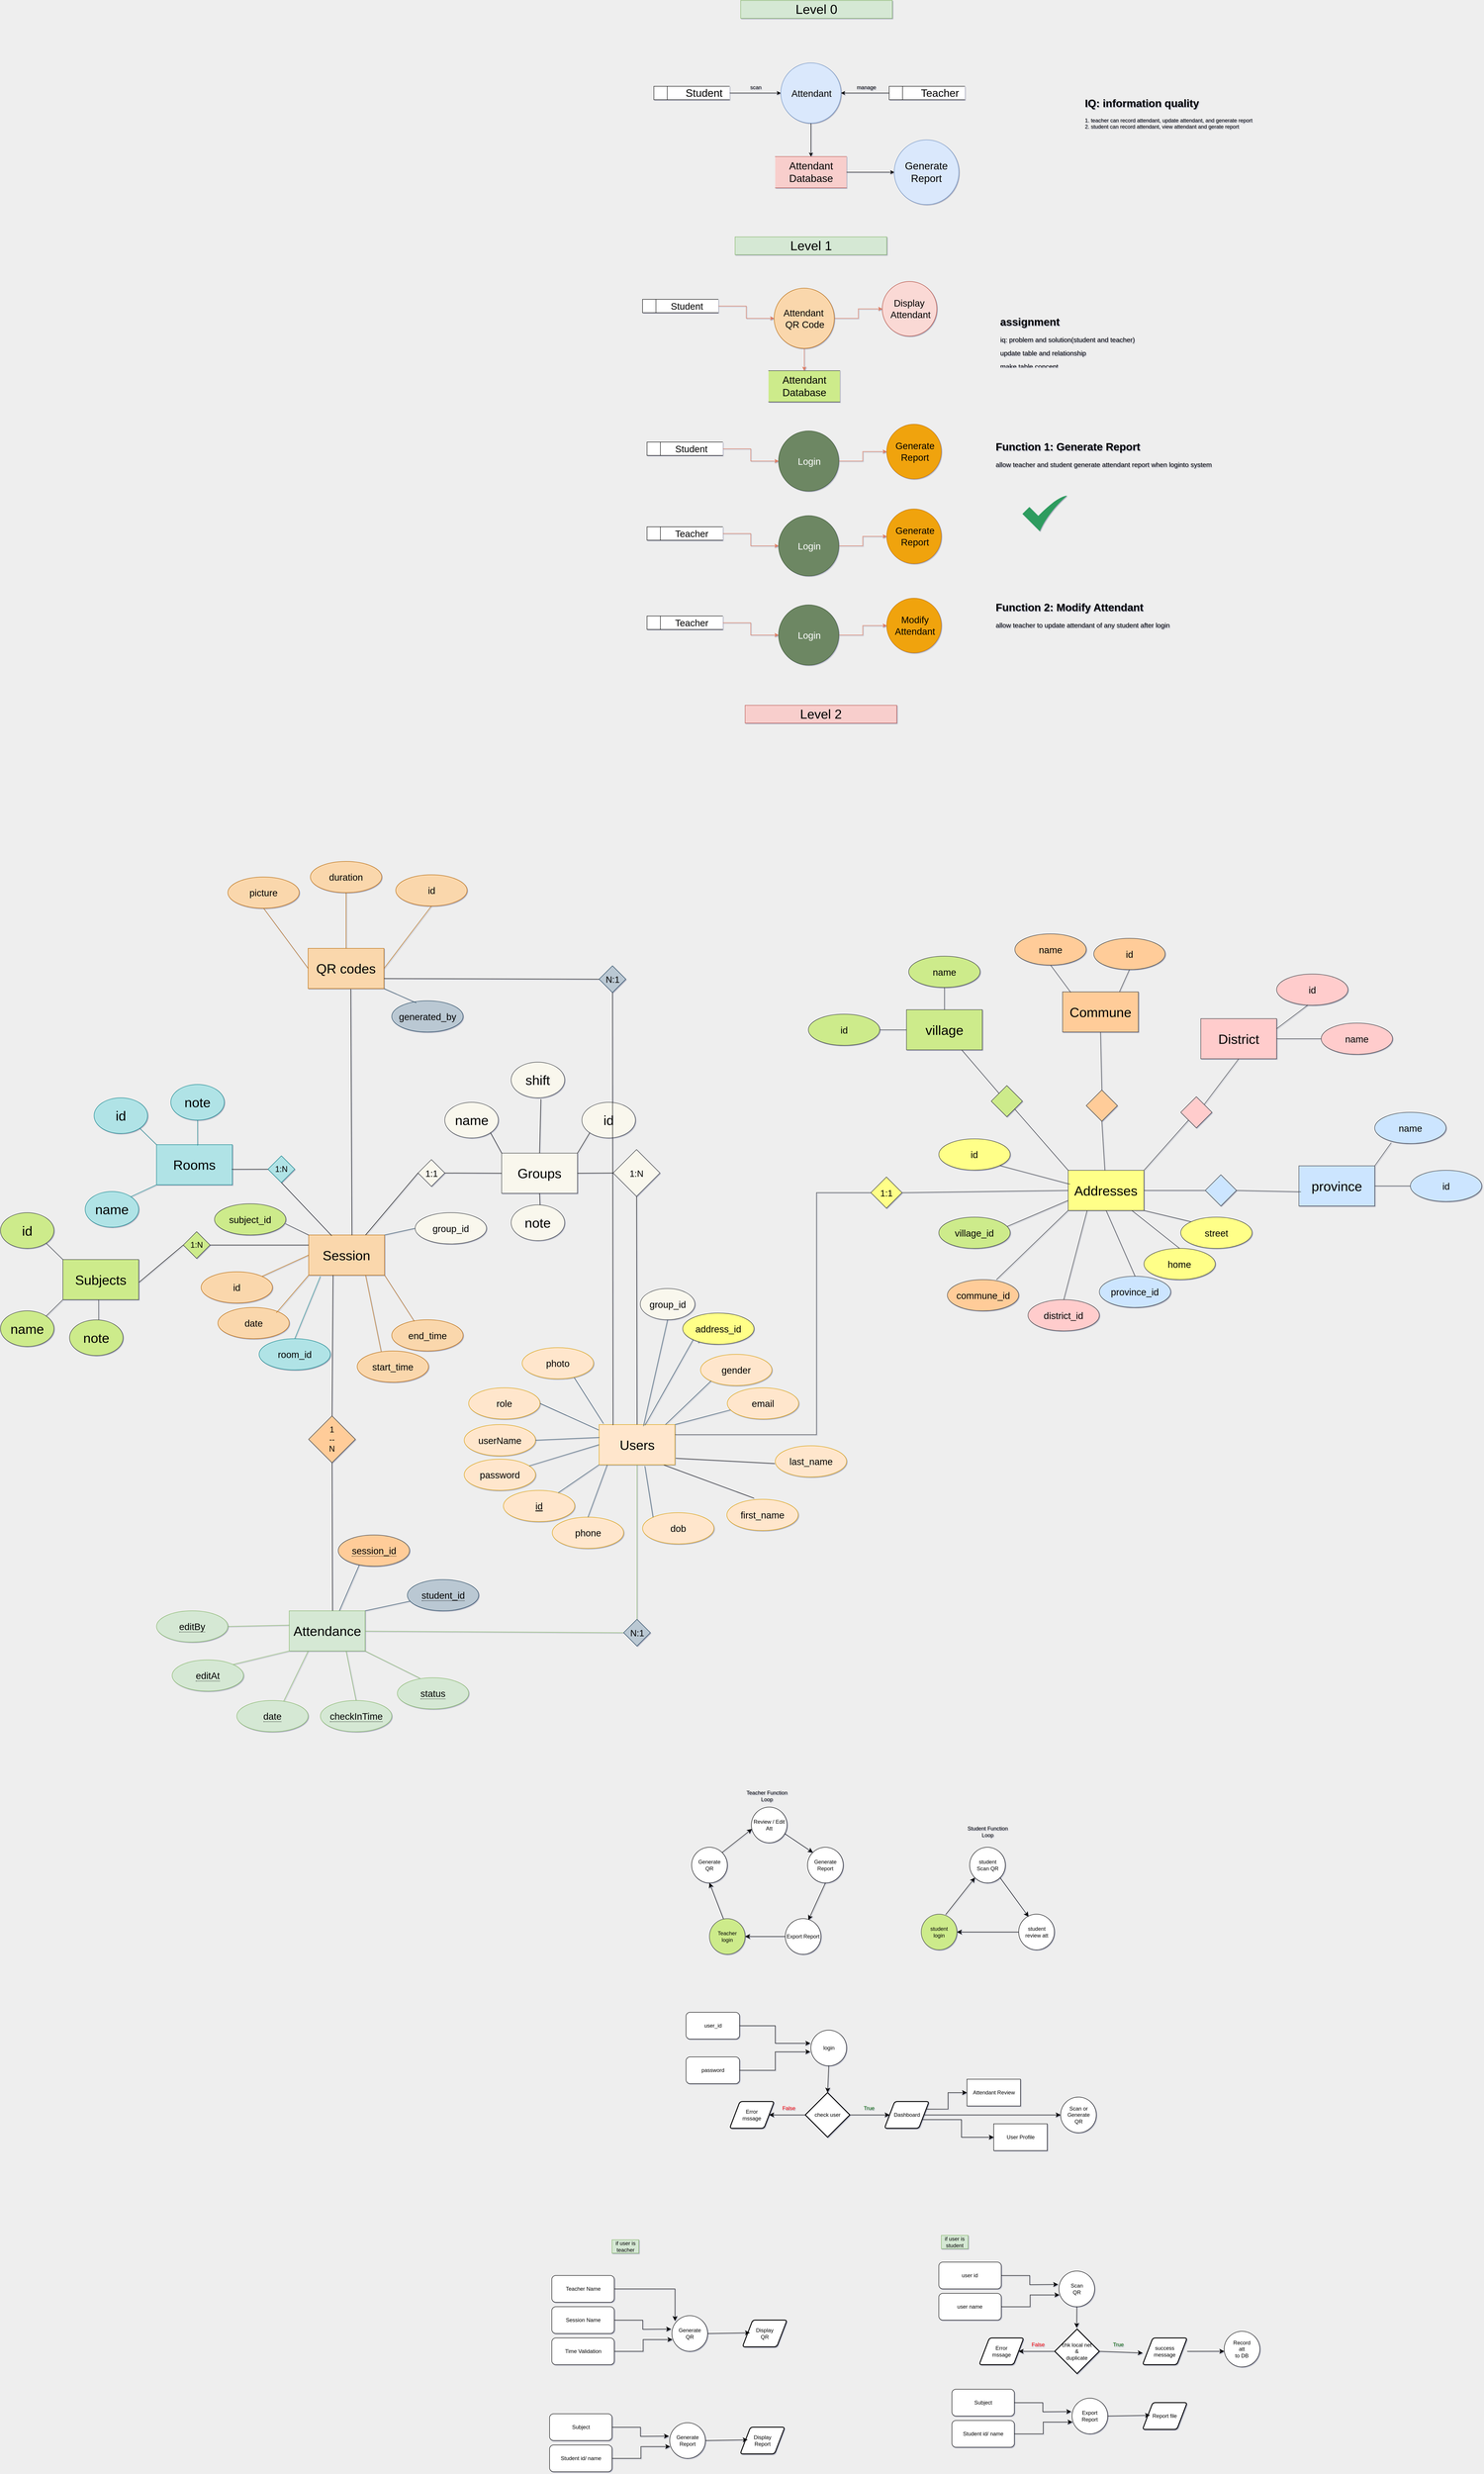 <mxfile version="27.1.1">
  <diagram name="Page-1" id="LJXHO2pebTDir3uBVyzq">
    <mxGraphModel dx="5510" dy="2473" grid="1" gridSize="10" guides="1" tooltips="1" connect="1" arrows="1" fold="1" page="0" pageScale="1" pageWidth="850" pageHeight="1100" background="#EEEEEE" math="0" shadow="1">
      <root>
        <mxCell id="0" />
        <mxCell id="1" parent="0" />
        <mxCell id="jx9qQstsAjwb39KxPT1k-13" value="Level 0" style="text;html=1;align=center;verticalAlign=middle;whiteSpace=wrap;rounded=0;fontSize=29;fillColor=#d5e8d4;strokeColor=#82b366;" parent="1" vertex="1">
          <mxGeometry x="910" y="-30" width="340" height="40" as="geometry" />
        </mxCell>
        <mxCell id="jx9qQstsAjwb39KxPT1k-82" value="" style="edgeStyle=orthogonalEdgeStyle;rounded=0;orthogonalLoop=1;jettySize=auto;html=1;" parent="1" source="jx9qQstsAjwb39KxPT1k-80" target="jx9qQstsAjwb39KxPT1k-81" edge="1">
          <mxGeometry relative="1" as="geometry" />
        </mxCell>
        <mxCell id="jx9qQstsAjwb39KxPT1k-80" value="&amp;nbsp; &amp;nbsp; &amp;nbsp; &amp;nbsp; &amp;nbsp; Student" style="html=1;dashed=0;whiteSpace=wrap;shape=mxgraph.dfd.dataStoreID;align=left;spacingLeft=3;points=[[0,0],[0.5,0],[1,0],[0,0.5],[1,0.5],[0,1],[0.5,1],[1,1]];fontSize=24;" parent="1" vertex="1">
          <mxGeometry x="715.35" y="162.5" width="170" height="30" as="geometry" />
        </mxCell>
        <mxCell id="jx9qQstsAjwb39KxPT1k-84" style="edgeStyle=orthogonalEdgeStyle;rounded=0;orthogonalLoop=1;jettySize=auto;html=1;" parent="1" source="jx9qQstsAjwb39KxPT1k-81" target="jx9qQstsAjwb39KxPT1k-83" edge="1">
          <mxGeometry relative="1" as="geometry" />
        </mxCell>
        <mxCell id="jx9qQstsAjwb39KxPT1k-81" value="Attendant" style="ellipse;whiteSpace=wrap;html=1;fontSize=21;align=center;dashed=0;spacingLeft=3;fillColor=#dae8fc;strokeColor=#6c8ebf;" parent="1" vertex="1">
          <mxGeometry x="1000" y="110" width="135" height="135" as="geometry" />
        </mxCell>
        <mxCell id="jx9qQstsAjwb39KxPT1k-90" value="" style="edgeStyle=orthogonalEdgeStyle;rounded=0;orthogonalLoop=1;jettySize=auto;html=1;" parent="1" source="jx9qQstsAjwb39KxPT1k-83" target="jx9qQstsAjwb39KxPT1k-89" edge="1">
          <mxGeometry relative="1" as="geometry" />
        </mxCell>
        <mxCell id="jx9qQstsAjwb39KxPT1k-83" value="Attendant Database" style="html=1;dashed=0;whiteSpace=wrap;shape=partialRectangle;right=0;left=0;fontSize=23;fillColor=#f8cecc;strokeColor=#b85450;" parent="1" vertex="1">
          <mxGeometry x="987.5" y="320" width="160" height="70" as="geometry" />
        </mxCell>
        <mxCell id="jx9qQstsAjwb39KxPT1k-86" style="edgeStyle=orthogonalEdgeStyle;rounded=0;orthogonalLoop=1;jettySize=auto;html=1;" parent="1" source="jx9qQstsAjwb39KxPT1k-85" target="jx9qQstsAjwb39KxPT1k-81" edge="1">
          <mxGeometry relative="1" as="geometry" />
        </mxCell>
        <mxCell id="jx9qQstsAjwb39KxPT1k-85" value="&amp;nbsp; &amp;nbsp; &amp;nbsp; &amp;nbsp; &amp;nbsp; Teacher" style="html=1;dashed=0;whiteSpace=wrap;shape=mxgraph.dfd.dataStoreID;align=left;spacingLeft=3;points=[[0,0],[0.5,0],[1,0],[0,0.5],[1,0.5],[0,1],[0.5,1],[1,1]];fontSize=24;" parent="1" vertex="1">
          <mxGeometry x="1243" y="162.5" width="170" height="30" as="geometry" />
        </mxCell>
        <mxCell id="jx9qQstsAjwb39KxPT1k-89" value="Generate Report" style="ellipse;whiteSpace=wrap;html=1;fontSize=23;dashed=0;fillColor=#dae8fc;strokeColor=#6c8ebf;" parent="1" vertex="1">
          <mxGeometry x="1254.38" y="282.5" width="145" height="145" as="geometry" />
        </mxCell>
        <mxCell id="jx9qQstsAjwb39KxPT1k-91" value="Level 1" style="text;html=1;align=center;verticalAlign=middle;whiteSpace=wrap;rounded=0;fontSize=29;fillColor=#d5e8d4;strokeColor=#82b366;" parent="1" vertex="1">
          <mxGeometry x="897.5" y="500" width="340" height="40" as="geometry" />
        </mxCell>
        <mxCell id="jx9qQstsAjwb39KxPT1k-94" value="" style="edgeStyle=orthogonalEdgeStyle;rounded=0;orthogonalLoop=1;jettySize=auto;html=1;strokeColor=#E07A5F;fontColor=#393C56;fillColor=#F2CC8F;" parent="1" source="jx9qQstsAjwb39KxPT1k-92" target="jx9qQstsAjwb39KxPT1k-93" edge="1">
          <mxGeometry relative="1" as="geometry" />
        </mxCell>
        <mxCell id="jx9qQstsAjwb39KxPT1k-92" value="&amp;nbsp; &amp;nbsp; &amp;nbsp; &amp;nbsp; &amp;nbsp; Student" style="html=1;dashed=0;whiteSpace=wrap;shape=mxgraph.dfd.dataStoreID;align=left;spacingLeft=3;points=[[0,0],[0.5,0],[1,0],[0,0.5],[1,0.5],[0,1],[0.5,1],[1,1]];fontSize=21;" parent="1" vertex="1">
          <mxGeometry x="690" y="640" width="170" height="30" as="geometry" />
        </mxCell>
        <mxCell id="jx9qQstsAjwb39KxPT1k-97" value="" style="edgeStyle=orthogonalEdgeStyle;rounded=0;orthogonalLoop=1;jettySize=auto;html=1;strokeColor=#E07A5F;fontColor=#393C56;fillColor=#F2CC8F;" parent="1" source="jx9qQstsAjwb39KxPT1k-93" target="jx9qQstsAjwb39KxPT1k-96" edge="1">
          <mxGeometry relative="1" as="geometry" />
        </mxCell>
        <mxCell id="jx9qQstsAjwb39KxPT1k-99" value="" style="edgeStyle=orthogonalEdgeStyle;rounded=0;orthogonalLoop=1;jettySize=auto;html=1;strokeColor=#E07A5F;fontColor=#393C56;fillColor=#F2CC8F;" parent="1" source="jx9qQstsAjwb39KxPT1k-93" target="jx9qQstsAjwb39KxPT1k-98" edge="1">
          <mxGeometry relative="1" as="geometry" />
        </mxCell>
        <mxCell id="jx9qQstsAjwb39KxPT1k-93" value="Attendant&amp;nbsp;&lt;div&gt;QR Code&lt;/div&gt;" style="ellipse;whiteSpace=wrap;html=1;fontSize=21;align=center;dashed=0;spacingLeft=3;fillColor=#fad7ac;strokeColor=#b46504;" parent="1" vertex="1">
          <mxGeometry x="985" y="615" width="135" height="135" as="geometry" />
        </mxCell>
        <mxCell id="jx9qQstsAjwb39KxPT1k-96" value="Attendant Database" style="html=1;dashed=0;whiteSpace=wrap;shape=partialRectangle;right=0;left=0;fontSize=23;fillColor=#cdeb8b;strokeColor=#36393d;" parent="1" vertex="1">
          <mxGeometry x="972.5" y="800" width="160" height="70" as="geometry" />
        </mxCell>
        <mxCell id="jx9qQstsAjwb39KxPT1k-98" value="Display&amp;nbsp;&lt;div&gt;Attendant&lt;/div&gt;" style="ellipse;whiteSpace=wrap;html=1;fontSize=21;dashed=0;spacingLeft=3;fillColor=#fad9d5;strokeColor=#ae4132;" parent="1" vertex="1">
          <mxGeometry x="1227.5" y="600" width="122.5" height="122.5" as="geometry" />
        </mxCell>
        <mxCell id="jx9qQstsAjwb39KxPT1k-100" value="" style="edgeStyle=orthogonalEdgeStyle;rounded=0;orthogonalLoop=1;jettySize=auto;html=1;strokeColor=#E07A5F;fontColor=#393C56;fillColor=#F2CC8F;" parent="1" source="jx9qQstsAjwb39KxPT1k-101" target="jx9qQstsAjwb39KxPT1k-104" edge="1">
          <mxGeometry relative="1" as="geometry" />
        </mxCell>
        <mxCell id="jx9qQstsAjwb39KxPT1k-101" value="&amp;nbsp; &amp;nbsp; &amp;nbsp; &amp;nbsp; &amp;nbsp; Student" style="html=1;dashed=0;whiteSpace=wrap;shape=mxgraph.dfd.dataStoreID;align=left;spacingLeft=3;points=[[0,0],[0.5,0],[1,0],[0,0.5],[1,0.5],[0,1],[0.5,1],[1,1]];fontSize=21;" parent="1" vertex="1">
          <mxGeometry x="700" y="960" width="170" height="30" as="geometry" />
        </mxCell>
        <mxCell id="jx9qQstsAjwb39KxPT1k-103" value="" style="edgeStyle=orthogonalEdgeStyle;rounded=0;orthogonalLoop=1;jettySize=auto;html=1;strokeColor=#E07A5F;fontColor=#393C56;fillColor=#F2CC8F;" parent="1" source="jx9qQstsAjwb39KxPT1k-104" target="jx9qQstsAjwb39KxPT1k-106" edge="1">
          <mxGeometry relative="1" as="geometry" />
        </mxCell>
        <mxCell id="jx9qQstsAjwb39KxPT1k-104" value="Login" style="ellipse;whiteSpace=wrap;html=1;fontSize=21;align=center;dashed=0;spacingLeft=3;fillColor=#6d8764;fontColor=#ffffff;strokeColor=#3A5431;" parent="1" vertex="1">
          <mxGeometry x="995" y="935" width="135" height="135" as="geometry" />
        </mxCell>
        <mxCell id="jx9qQstsAjwb39KxPT1k-106" value="Generate&lt;div&gt;Report&lt;/div&gt;" style="ellipse;whiteSpace=wrap;html=1;fontSize=21;dashed=0;spacingLeft=3;fillColor=#f0a30a;fontColor=#000000;strokeColor=#BD7000;" parent="1" vertex="1">
          <mxGeometry x="1237.5" y="920" width="122.5" height="122.5" as="geometry" />
        </mxCell>
        <mxCell id="jx9qQstsAjwb39KxPT1k-107" value="" style="edgeStyle=orthogonalEdgeStyle;rounded=0;orthogonalLoop=1;jettySize=auto;html=1;strokeColor=#E07A5F;fontColor=#393C56;fillColor=#F2CC8F;" parent="1" source="jx9qQstsAjwb39KxPT1k-108" target="jx9qQstsAjwb39KxPT1k-110" edge="1">
          <mxGeometry relative="1" as="geometry" />
        </mxCell>
        <mxCell id="jx9qQstsAjwb39KxPT1k-108" value="&amp;nbsp; &amp;nbsp; &amp;nbsp; &amp;nbsp; &amp;nbsp; Teacher" style="html=1;dashed=0;whiteSpace=wrap;shape=mxgraph.dfd.dataStoreID;align=left;spacingLeft=3;points=[[0,0],[0.5,0],[1,0],[0,0.5],[1,0.5],[0,1],[0.5,1],[1,1]];fontSize=21;" parent="1" vertex="1">
          <mxGeometry x="700" y="1150" width="170" height="30" as="geometry" />
        </mxCell>
        <mxCell id="jx9qQstsAjwb39KxPT1k-109" value="" style="edgeStyle=orthogonalEdgeStyle;rounded=0;orthogonalLoop=1;jettySize=auto;html=1;strokeColor=#E07A5F;fontColor=#393C56;fillColor=#F2CC8F;" parent="1" source="jx9qQstsAjwb39KxPT1k-110" target="jx9qQstsAjwb39KxPT1k-111" edge="1">
          <mxGeometry relative="1" as="geometry" />
        </mxCell>
        <mxCell id="jx9qQstsAjwb39KxPT1k-110" value="Login" style="ellipse;whiteSpace=wrap;html=1;fontSize=21;align=center;dashed=0;spacingLeft=3;fillColor=#6d8764;fontColor=#ffffff;strokeColor=#3A5431;" parent="1" vertex="1">
          <mxGeometry x="995" y="1125" width="135" height="135" as="geometry" />
        </mxCell>
        <mxCell id="jx9qQstsAjwb39KxPT1k-111" value="Generate&lt;div&gt;Report&lt;/div&gt;" style="ellipse;whiteSpace=wrap;html=1;fontSize=21;dashed=0;spacingLeft=3;fillColor=#f0a30a;fontColor=#000000;strokeColor=#BD7000;" parent="1" vertex="1">
          <mxGeometry x="1237.5" y="1110" width="122.5" height="122.5" as="geometry" />
        </mxCell>
        <mxCell id="jx9qQstsAjwb39KxPT1k-112" value="" style="edgeStyle=orthogonalEdgeStyle;rounded=0;orthogonalLoop=1;jettySize=auto;html=1;strokeColor=#E07A5F;fontColor=#393C56;fillColor=#F2CC8F;" parent="1" source="jx9qQstsAjwb39KxPT1k-113" target="jx9qQstsAjwb39KxPT1k-115" edge="1">
          <mxGeometry relative="1" as="geometry" />
        </mxCell>
        <mxCell id="jx9qQstsAjwb39KxPT1k-113" value="&amp;nbsp; &amp;nbsp; &amp;nbsp; &amp;nbsp; &amp;nbsp; Teacher" style="html=1;dashed=0;whiteSpace=wrap;shape=mxgraph.dfd.dataStoreID;align=left;spacingLeft=3;points=[[0,0],[0.5,0],[1,0],[0,0.5],[1,0.5],[0,1],[0.5,1],[1,1]];fontSize=21;" parent="1" vertex="1">
          <mxGeometry x="700" y="1350" width="170" height="30" as="geometry" />
        </mxCell>
        <mxCell id="jx9qQstsAjwb39KxPT1k-114" value="" style="edgeStyle=orthogonalEdgeStyle;rounded=0;orthogonalLoop=1;jettySize=auto;html=1;strokeColor=#E07A5F;fontColor=#393C56;fillColor=#F2CC8F;" parent="1" source="jx9qQstsAjwb39KxPT1k-115" target="jx9qQstsAjwb39KxPT1k-116" edge="1">
          <mxGeometry relative="1" as="geometry" />
        </mxCell>
        <mxCell id="jx9qQstsAjwb39KxPT1k-115" value="Login" style="ellipse;whiteSpace=wrap;html=1;fontSize=21;align=center;dashed=0;spacingLeft=3;fillColor=#6d8764;fontColor=#ffffff;strokeColor=#3A5431;" parent="1" vertex="1">
          <mxGeometry x="995" y="1325" width="135" height="135" as="geometry" />
        </mxCell>
        <mxCell id="jx9qQstsAjwb39KxPT1k-116" value="Modify Attendant" style="ellipse;whiteSpace=wrap;html=1;fontSize=21;dashed=0;spacingLeft=3;fillColor=#f0a30a;fontColor=#000000;strokeColor=#BD7000;" parent="1" vertex="1">
          <mxGeometry x="1237.5" y="1310" width="122.5" height="122.5" as="geometry" />
        </mxCell>
        <mxCell id="jx9qQstsAjwb39KxPT1k-335" value="Attendance" style="html=1;dashed=0;whiteSpace=wrap;strokeColor=#82b366;fillColor=#d5e8d4;fontSize=30;" parent="1" vertex="1">
          <mxGeometry x="-102.37" y="3580" width="170" height="90" as="geometry" />
        </mxCell>
        <mxCell id="jx9qQstsAjwb39KxPT1k-339" value="&lt;span style=&quot;border-bottom: 1px dotted&quot;&gt;checkInTime&lt;/span&gt;" style="ellipse;whiteSpace=wrap;html=1;align=center;strokeColor=#82b366;fillColor=#d5e8d4;fontSize=21;" parent="1" vertex="1">
          <mxGeometry x="-32.5" y="3781" width="160" height="70" as="geometry" />
        </mxCell>
        <mxCell id="jx9qQstsAjwb39KxPT1k-344" value="" style="endArrow=none;html=1;rounded=0;strokeColor=#82b366;fontColor=#393C56;fillColor=#d5e8d4;entryX=0;entryY=0.5;entryDx=0;entryDy=0;" parent="1" source="jx9qQstsAjwb39KxPT1k-335" target="Hj1mn6U415a4xgY-r41a-99" edge="1">
          <mxGeometry width="50" height="50" relative="1" as="geometry">
            <mxPoint x="995.13" y="3910" as="sourcePoint" />
            <mxPoint x="-177.37" y="3555" as="targetPoint" />
          </mxGeometry>
        </mxCell>
        <mxCell id="jx9qQstsAjwb39KxPT1k-347" value="" style="endArrow=none;html=1;rounded=0;strokeColor=#82b366;fontColor=#393C56;fillColor=#d5e8d4;entryX=0.5;entryY=0;entryDx=0;entryDy=0;exitX=0.75;exitY=1;exitDx=0;exitDy=0;" parent="1" source="jx9qQstsAjwb39KxPT1k-335" target="jx9qQstsAjwb39KxPT1k-339" edge="1">
          <mxGeometry width="50" height="50" relative="1" as="geometry">
            <mxPoint x="-419.37" y="3209" as="sourcePoint" />
            <mxPoint x="-681.37" y="3066" as="targetPoint" />
          </mxGeometry>
        </mxCell>
        <mxCell id="jx9qQstsAjwb39KxPT1k-351" value="first_name&lt;span style=&quot;color: rgba(0, 0, 0, 0); font-family: monospace; font-size: 0px; text-align: start; text-wrap-mode: nowrap;&quot;&gt;%3CmxGraphModel%3E%3Croot%3E%3CmxCell%20id%3D%220%22%2F%3E%3CmxCell%20id%3D%221%22%20parent%3D%220%22%2F%3E%3CmxCell%20id%3D%222%22%20value%3D%22name%22%20style%3D%22ellipse%3BwhiteSpace%3Dwrap%3Bhtml%3D1%3Balign%3Dcenter%3BstrokeColor%3D%23E07A5F%3BfontColor%3D%23393C56%3BfillColor%3D%23F2CC8F%3BfontSize%3D21%3B%22%20vertex%3D%221%22%20parent%3D%221%22%3E%3CmxGeometry%20x%3D%22588.75%22%20y%3D%223560%22%20width%3D%22160%22%20height%3D%2270%22%20as%3D%22geometry%22%2F%3E%3C%2FmxCell%3E%3C%2Froot%3E%3C%2FmxGraphModel%3E&lt;/span&gt;" style="ellipse;whiteSpace=wrap;html=1;align=center;fontSize=21;fillColor=#ffe6cc;strokeColor=#d79b00;" parent="1" vertex="1">
          <mxGeometry x="879.0" y="3330" width="160" height="70" as="geometry" />
        </mxCell>
        <mxCell id="jx9qQstsAjwb39KxPT1k-352" value="last_name" style="ellipse;whiteSpace=wrap;html=1;align=center;fontSize=21;fillColor=#ffe6cc;strokeColor=#d79b00;" parent="1" vertex="1">
          <mxGeometry x="987.5" y="3210" width="160" height="70" as="geometry" />
        </mxCell>
        <mxCell id="jx9qQstsAjwb39KxPT1k-353" value="" style="endArrow=none;html=1;rounded=0;fontColor=#393C56;entryX=-0.006;entryY=0.568;entryDx=0;entryDy=0;entryPerimeter=0;exitX=1.011;exitY=0.838;exitDx=0;exitDy=0;exitPerimeter=0;" parent="1" source="jx9qQstsAjwb39KxPT1k-381" target="jx9qQstsAjwb39KxPT1k-352" edge="1">
          <mxGeometry width="50" height="50" relative="1" as="geometry">
            <mxPoint x="10" y="3299" as="sourcePoint" />
            <mxPoint x="-51" y="3219" as="targetPoint" />
          </mxGeometry>
        </mxCell>
        <mxCell id="jx9qQstsAjwb39KxPT1k-354" value="" style="endArrow=none;html=1;rounded=0;fontColor=#393C56;exitX=0.803;exitY=0.969;exitDx=0;exitDy=0;entryX=0.381;entryY=-0.037;entryDx=0;entryDy=0;entryPerimeter=0;exitPerimeter=0;" parent="1" source="jx9qQstsAjwb39KxPT1k-381" target="jx9qQstsAjwb39KxPT1k-351" edge="1">
          <mxGeometry width="50" height="50" relative="1" as="geometry">
            <mxPoint x="-51" y="3149" as="sourcePoint" />
            <mxPoint x="1090" y="3319" as="targetPoint" />
          </mxGeometry>
        </mxCell>
        <mxCell id="jx9qQstsAjwb39KxPT1k-357" value="dob" style="ellipse;whiteSpace=wrap;html=1;align=center;strokeColor=#d79b00;fillColor=#ffe6cc;fontSize=21;" parent="1" vertex="1">
          <mxGeometry x="690" y="3360" width="160" height="70" as="geometry" />
        </mxCell>
        <mxCell id="jx9qQstsAjwb39KxPT1k-358" value="" style="endArrow=none;html=1;rounded=0;strokeColor=#23445d;fontColor=#393C56;fillColor=#bac8d3;entryX=0;entryY=0;entryDx=0;entryDy=0;exitX=0.603;exitY=1.034;exitDx=0;exitDy=0;exitPerimeter=0;" parent="1" source="jx9qQstsAjwb39KxPT1k-381" target="jx9qQstsAjwb39KxPT1k-357" edge="1">
          <mxGeometry width="50" height="50" relative="1" as="geometry">
            <mxPoint x="70" y="3282.5" as="sourcePoint" />
            <mxPoint x="19" y="3212.5" as="targetPoint" />
          </mxGeometry>
        </mxCell>
        <mxCell id="jx9qQstsAjwb39KxPT1k-360" value="" style="endArrow=none;html=1;rounded=0;strokeColor=#36393d;fontColor=#393C56;fillColor=#ffff88;exitX=1;exitY=0.25;exitDx=0;exitDy=0;entryX=0;entryY=0.5;entryDx=0;entryDy=0;edgeStyle=orthogonalEdgeStyle;" parent="1" source="jx9qQstsAjwb39KxPT1k-381" target="Hj1mn6U415a4xgY-r41a-81" edge="1">
          <mxGeometry width="50" height="50" relative="1" as="geometry">
            <mxPoint x="-82.5" y="3390.0" as="sourcePoint" />
            <mxPoint x="1590.5" y="3168" as="targetPoint" />
            <Array as="points">
              <mxPoint x="1080" y="3185" />
              <mxPoint x="1080" y="2642" />
            </Array>
          </mxGeometry>
        </mxCell>
        <mxCell id="jx9qQstsAjwb39KxPT1k-361" value="phone" style="ellipse;whiteSpace=wrap;html=1;align=center;strokeColor=#d79b00;fillColor=#ffe6cc;fontSize=21;" parent="1" vertex="1">
          <mxGeometry x="487.5" y="3370" width="160" height="70" as="geometry" />
        </mxCell>
        <mxCell id="jx9qQstsAjwb39KxPT1k-362" value="" style="endArrow=none;html=1;rounded=0;strokeColor=#23445d;fontColor=#393C56;fillColor=#bac8d3;entryX=0.5;entryY=0;entryDx=0;entryDy=0;exitX=0.111;exitY=0.982;exitDx=0;exitDy=0;exitPerimeter=0;" parent="1" source="jx9qQstsAjwb39KxPT1k-381" target="jx9qQstsAjwb39KxPT1k-361" edge="1">
          <mxGeometry width="50" height="50" relative="1" as="geometry">
            <mxPoint x="127.931" y="3341.638" as="sourcePoint" />
            <mxPoint x="233" y="3322.5" as="targetPoint" />
          </mxGeometry>
        </mxCell>
        <mxCell id="jx9qQstsAjwb39KxPT1k-367" value="" style="endArrow=none;html=1;rounded=0;strokeColor=#36393d;fontColor=#393C56;fillColor=#ffff88;entryX=0.5;entryY=1;entryDx=0;entryDy=0;" parent="1" source="jx9qQstsAjwb39KxPT1k-382" target="Hj1mn6U415a4xgY-r41a-87" edge="1">
          <mxGeometry width="50" height="50" relative="1" as="geometry">
            <mxPoint x="171.88" y="2232.5" as="sourcePoint" />
            <mxPoint x="1064.88" y="2407.5" as="targetPoint" />
          </mxGeometry>
        </mxCell>
        <mxCell id="jx9qQstsAjwb39KxPT1k-368" value="" style="endArrow=none;html=1;rounded=0;strokeColor=#36393d;fontColor=#393C56;fillColor=#ffff88;exitX=1;exitY=0;exitDx=0;exitDy=0;entryX=0;entryY=1;entryDx=0;entryDy=0;" parent="1" source="jx9qQstsAjwb39KxPT1k-382" target="Hj1mn6U415a4xgY-r41a-89" edge="1">
          <mxGeometry width="50" height="50" relative="1" as="geometry">
            <mxPoint x="381.88" y="2252.5" as="sourcePoint" />
            <mxPoint x="1014.88" y="2242.5" as="targetPoint" />
          </mxGeometry>
        </mxCell>
        <mxCell id="jx9qQstsAjwb39KxPT1k-370" value="" style="endArrow=none;html=1;rounded=0;strokeColor=#36393d;fontColor=#393C56;fillColor=#ffff88;entryX=1;entryY=1;entryDx=0;entryDy=0;exitX=0;exitY=0;exitDx=0;exitDy=0;" parent="1" source="jx9qQstsAjwb39KxPT1k-382" target="Hj1mn6U415a4xgY-r41a-85" edge="1">
          <mxGeometry width="50" height="50" relative="1" as="geometry">
            <mxPoint x="394.88" y="2222.5" as="sourcePoint" />
            <mxPoint x="764.88" y="2467.5" as="targetPoint" />
          </mxGeometry>
        </mxCell>
        <mxCell id="jx9qQstsAjwb39KxPT1k-371" value="name" style="ellipse;whiteSpace=wrap;html=1;align=center;strokeColor=#36393d;fillColor=#cce5ff;fontSize=21;" parent="1" vertex="1">
          <mxGeometry x="2331.88" y="2462.5" width="160" height="70" as="geometry" />
        </mxCell>
        <mxCell id="jx9qQstsAjwb39KxPT1k-372" value="id" style="ellipse;whiteSpace=wrap;html=1;align=center;strokeColor=#36393d;fillColor=#cce5ff;fontSize=21;" parent="1" vertex="1">
          <mxGeometry x="2411.88" y="2592.5" width="160" height="70" as="geometry" />
        </mxCell>
        <mxCell id="jx9qQstsAjwb39KxPT1k-373" value="" style="endArrow=none;html=1;rounded=0;strokeColor=#36393d;fontColor=#393C56;fillColor=#cce5ff;entryX=0.231;entryY=0.973;entryDx=0;entryDy=0;exitX=1;exitY=0;exitDx=0;exitDy=0;entryPerimeter=0;" parent="1" source="jx9qQstsAjwb39KxPT1k-384" target="jx9qQstsAjwb39KxPT1k-371" edge="1">
          <mxGeometry width="50" height="50" relative="1" as="geometry">
            <mxPoint x="381.88" y="2202.5" as="sourcePoint" />
            <mxPoint x="504.88" y="2097.5" as="targetPoint" />
          </mxGeometry>
        </mxCell>
        <mxCell id="jx9qQstsAjwb39KxPT1k-374" value="" style="endArrow=none;html=1;rounded=0;strokeColor=#36393d;fontColor=#393C56;fillColor=#cce5ff;exitX=1;exitY=0.5;exitDx=0;exitDy=0;" parent="1" source="jx9qQstsAjwb39KxPT1k-384" target="jx9qQstsAjwb39KxPT1k-372" edge="1">
          <mxGeometry width="50" height="50" relative="1" as="geometry">
            <mxPoint x="624.88" y="2062.5" as="sourcePoint" />
            <mxPoint x="724.88" y="1967.5" as="targetPoint" />
          </mxGeometry>
        </mxCell>
        <mxCell id="jx9qQstsAjwb39KxPT1k-381" value="Users" style="html=1;dashed=0;whiteSpace=wrap;strokeColor=#d79b00;fillColor=#ffe6cc;fontSize=30;" parent="1" vertex="1">
          <mxGeometry x="592.5" y="3162.5" width="170" height="90" as="geometry" />
        </mxCell>
        <mxCell id="jx9qQstsAjwb39KxPT1k-384" value="province" style="html=1;dashed=0;whiteSpace=wrap;strokeColor=#36393d;fillColor=#cce5ff;fontSize=30;" parent="1" vertex="1">
          <mxGeometry x="2161.88" y="2582.5" width="170" height="90" as="geometry" />
        </mxCell>
        <mxCell id="Hj1mn6U415a4xgY-r41a-5" value="gender" style="ellipse;whiteSpace=wrap;html=1;align=center;strokeColor=#d79b00;fillColor=#ffe6cc;fontSize=21;" parent="1" vertex="1">
          <mxGeometry x="820" y="3005" width="160" height="70" as="geometry" />
        </mxCell>
        <mxCell id="Hj1mn6U415a4xgY-r41a-6" value="email" style="ellipse;whiteSpace=wrap;html=1;align=center;strokeColor=#d79b00;fillColor=#ffe6cc;fontSize=21;" parent="1" vertex="1">
          <mxGeometry x="880" y="3080" width="160" height="70" as="geometry" />
        </mxCell>
        <mxCell id="Hj1mn6U415a4xgY-r41a-8" value="" style="endArrow=none;html=1;rounded=0;strokeColor=#23445d;fontColor=#393C56;fillColor=#bac8d3;entryX=0.042;entryY=0.71;entryDx=0;entryDy=0;exitX=1;exitY=0;exitDx=0;exitDy=0;entryPerimeter=0;" parent="1" source="jx9qQstsAjwb39KxPT1k-381" target="Hj1mn6U415a4xgY-r41a-6" edge="1">
          <mxGeometry width="50" height="50" relative="1" as="geometry">
            <mxPoint x="81.25" y="3210" as="sourcePoint" />
            <mxPoint x="-5.75" y="3129" as="targetPoint" />
          </mxGeometry>
        </mxCell>
        <mxCell id="Hj1mn6U415a4xgY-r41a-9" value="" style="endArrow=none;html=1;rounded=0;strokeColor=#23445d;fontColor=#393C56;fillColor=#bac8d3;entryX=0.875;entryY=0;entryDx=0;entryDy=0;exitX=0;exitY=1;exitDx=0;exitDy=0;entryPerimeter=0;" parent="1" source="Hj1mn6U415a4xgY-r41a-5" target="jx9qQstsAjwb39KxPT1k-381" edge="1">
          <mxGeometry width="50" height="50" relative="1" as="geometry">
            <mxPoint x="180" y="3172.5" as="sourcePoint" />
            <mxPoint x="93" y="3091.5" as="targetPoint" />
          </mxGeometry>
        </mxCell>
        <mxCell id="Hj1mn6U415a4xgY-r41a-10" value="home" style="ellipse;whiteSpace=wrap;html=1;align=center;strokeColor=#36393d;fillColor=#ffff88;fontSize=21;" parent="1" vertex="1">
          <mxGeometry x="1814.38" y="2767.5" width="160" height="70" as="geometry" />
        </mxCell>
        <mxCell id="Hj1mn6U415a4xgY-r41a-11" value="street" style="ellipse;whiteSpace=wrap;html=1;align=center;strokeColor=#36393d;fillColor=#ffff88;fontSize=21;" parent="1" vertex="1">
          <mxGeometry x="1896.88" y="2697.5" width="160" height="70" as="geometry" />
        </mxCell>
        <mxCell id="Hj1mn6U415a4xgY-r41a-12" value="" style="endArrow=none;html=1;rounded=0;strokeColor=#36393d;fontColor=#393C56;fillColor=#ffff88;entryX=0.84;entryY=1;entryDx=0;entryDy=0;exitX=0.5;exitY=0;exitDx=0;exitDy=0;entryPerimeter=0;" parent="1" source="Hj1mn6U415a4xgY-r41a-10" target="jx9qQstsAjwb39KxPT1k-382" edge="1">
          <mxGeometry width="50" height="50" relative="1" as="geometry">
            <mxPoint x="1107.88" y="2162.5" as="sourcePoint" />
            <mxPoint x="894.88" y="2217.5" as="targetPoint" />
          </mxGeometry>
        </mxCell>
        <mxCell id="Hj1mn6U415a4xgY-r41a-13" value="" style="endArrow=none;html=1;rounded=0;strokeColor=#36393d;fontColor=#393C56;fillColor=#ffff88;exitX=0;exitY=0;exitDx=0;exitDy=0;entryX=1;entryY=1;entryDx=0;entryDy=0;" parent="1" source="Hj1mn6U415a4xgY-r41a-11" target="jx9qQstsAjwb39KxPT1k-382" edge="1">
          <mxGeometry width="50" height="50" relative="1" as="geometry">
            <mxPoint x="944.88" y="2032.5" as="sourcePoint" />
            <mxPoint x="804.88" y="2162.5" as="targetPoint" />
          </mxGeometry>
        </mxCell>
        <mxCell id="Hj1mn6U415a4xgY-r41a-14" value="id" style="ellipse;whiteSpace=wrap;html=1;align=center;strokeColor=#36393d;fillColor=#ffcccc;fontSize=21;" parent="1" vertex="1">
          <mxGeometry x="2111.88" y="2152.5" width="160" height="70" as="geometry" />
        </mxCell>
        <mxCell id="Hj1mn6U415a4xgY-r41a-15" value="name" style="ellipse;whiteSpace=wrap;html=1;align=center;strokeColor=#36393d;fillColor=#ffcccc;fontSize=21;" parent="1" vertex="1">
          <mxGeometry x="2211.88" y="2262.5" width="160" height="70" as="geometry" />
        </mxCell>
        <mxCell id="Hj1mn6U415a4xgY-r41a-16" value="" style="endArrow=none;html=1;rounded=0;entryX=0.436;entryY=0.997;entryDx=0;entryDy=0;exitX=1;exitY=0.25;exitDx=0;exitDy=0;entryPerimeter=0;fillColor=#ffff88;strokeColor=#36393d;" parent="1" source="Hj1mn6U415a4xgY-r41a-20" target="Hj1mn6U415a4xgY-r41a-14" edge="1">
          <mxGeometry relative="1" as="geometry">
            <mxPoint x="1324.88" y="2292.5" as="sourcePoint" />
            <mxPoint x="1364.88" y="2402.5" as="targetPoint" />
          </mxGeometry>
        </mxCell>
        <mxCell id="Hj1mn6U415a4xgY-r41a-18" value="" style="endArrow=none;html=1;rounded=0;entryX=0;entryY=0.5;entryDx=0;entryDy=0;exitX=1;exitY=0.5;exitDx=0;exitDy=0;fillColor=#ffcccc;strokeColor=#36393d;" parent="1" source="Hj1mn6U415a4xgY-r41a-20" target="Hj1mn6U415a4xgY-r41a-15" edge="1">
          <mxGeometry relative="1" as="geometry">
            <mxPoint x="1344.88" y="2352.5" as="sourcePoint" />
            <mxPoint x="1464.88" y="2327.5" as="targetPoint" />
          </mxGeometry>
        </mxCell>
        <mxCell id="Hj1mn6U415a4xgY-r41a-20" value="District" style="html=1;dashed=0;whiteSpace=wrap;strokeColor=#36393d;fillColor=#ffcccc;fontSize=30;" parent="1" vertex="1">
          <mxGeometry x="1941.88" y="2252.5" width="170" height="90" as="geometry" />
        </mxCell>
        <mxCell id="Hj1mn6U415a4xgY-r41a-21" value="Commune" style="html=1;dashed=0;whiteSpace=wrap;strokeColor=#36393d;fillColor=#ffcc99;fontSize=30;" parent="1" vertex="1">
          <mxGeometry x="1631.88" y="2192.5" width="170" height="90" as="geometry" />
        </mxCell>
        <mxCell id="Hj1mn6U415a4xgY-r41a-22" value="village" style="html=1;dashed=0;whiteSpace=wrap;strokeColor=#36393d;fillColor=#cdeb8b;fontSize=30;" parent="1" vertex="1">
          <mxGeometry x="1281.88" y="2232.5" width="170" height="90" as="geometry" />
        </mxCell>
        <mxCell id="Hj1mn6U415a4xgY-r41a-23" value="name" style="ellipse;whiteSpace=wrap;html=1;align=center;strokeColor=#36393d;fillColor=#ffcc99;fontSize=21;" parent="1" vertex="1">
          <mxGeometry x="1524.88" y="2062.5" width="160" height="70" as="geometry" />
        </mxCell>
        <mxCell id="Hj1mn6U415a4xgY-r41a-24" value="id" style="ellipse;whiteSpace=wrap;html=1;align=center;strokeColor=#36393d;fillColor=#ffcc99;fontSize=21;" parent="1" vertex="1">
          <mxGeometry x="1701.88" y="2072.5" width="160" height="70" as="geometry" />
        </mxCell>
        <mxCell id="Hj1mn6U415a4xgY-r41a-25" value="name" style="ellipse;whiteSpace=wrap;html=1;align=center;strokeColor=#36393d;fillColor=#cdeb8b;fontSize=21;" parent="1" vertex="1">
          <mxGeometry x="1286.88" y="2112.5" width="160" height="70" as="geometry" />
        </mxCell>
        <mxCell id="Hj1mn6U415a4xgY-r41a-26" value="id" style="ellipse;whiteSpace=wrap;html=1;align=center;strokeColor=#36393d;fillColor=#cdeb8b;fontSize=21;" parent="1" vertex="1">
          <mxGeometry x="1061.88" y="2242.5" width="160" height="70" as="geometry" />
        </mxCell>
        <mxCell id="Hj1mn6U415a4xgY-r41a-27" value="" style="endArrow=none;html=1;rounded=0;entryX=0.5;entryY=1;entryDx=0;entryDy=0;exitX=0.75;exitY=0;exitDx=0;exitDy=0;fillColor=#ffcc99;strokeColor=#36393d;" parent="1" source="Hj1mn6U415a4xgY-r41a-21" target="Hj1mn6U415a4xgY-r41a-24" edge="1">
          <mxGeometry relative="1" as="geometry">
            <mxPoint x="1354.88" y="2342.5" as="sourcePoint" />
            <mxPoint x="1447.88" y="2417.5" as="targetPoint" />
          </mxGeometry>
        </mxCell>
        <mxCell id="Hj1mn6U415a4xgY-r41a-29" value="" style="endArrow=none;html=1;rounded=0;entryX=0.5;entryY=1;entryDx=0;entryDy=0;exitX=0.108;exitY=0.014;exitDx=0;exitDy=0;exitPerimeter=0;fillColor=#ffcc99;strokeColor=#36393d;" parent="1" source="Hj1mn6U415a4xgY-r41a-21" target="Hj1mn6U415a4xgY-r41a-23" edge="1">
          <mxGeometry relative="1" as="geometry">
            <mxPoint x="1224.88" y="2472.5" as="sourcePoint" />
            <mxPoint x="1314.88" y="2572.5" as="targetPoint" />
          </mxGeometry>
        </mxCell>
        <mxCell id="Hj1mn6U415a4xgY-r41a-31" value="" style="endArrow=none;html=1;rounded=0;entryX=1;entryY=0.5;entryDx=0;entryDy=0;exitX=0;exitY=0.5;exitDx=0;exitDy=0;fillColor=#cdeb8b;strokeColor=#36393d;" parent="1" source="Hj1mn6U415a4xgY-r41a-22" target="Hj1mn6U415a4xgY-r41a-26" edge="1">
          <mxGeometry relative="1" as="geometry">
            <mxPoint x="1139.88" y="2472.5" as="sourcePoint" />
            <mxPoint x="1134.88" y="2582.5" as="targetPoint" />
          </mxGeometry>
        </mxCell>
        <mxCell id="Hj1mn6U415a4xgY-r41a-33" value="" style="endArrow=none;html=1;rounded=0;entryX=0.5;entryY=1;entryDx=0;entryDy=0;exitX=0.5;exitY=0;exitDx=0;exitDy=0;fillColor=#cdeb8b;strokeColor=#36393d;" parent="1" source="Hj1mn6U415a4xgY-r41a-22" target="Hj1mn6U415a4xgY-r41a-25" edge="1">
          <mxGeometry relative="1" as="geometry">
            <mxPoint x="938.88" y="2522.5" as="sourcePoint" />
            <mxPoint x="964.88" y="2592.5" as="targetPoint" />
          </mxGeometry>
        </mxCell>
        <mxCell id="Hj1mn6U415a4xgY-r41a-38" value="date" style="ellipse;whiteSpace=wrap;html=1;align=center;strokeColor=#b46504;fillColor=#fad7ac;fontSize=21;" parent="1" vertex="1">
          <mxGeometry x="-262.38" y="2900" width="160" height="70" as="geometry" />
        </mxCell>
        <mxCell id="Hj1mn6U415a4xgY-r41a-39" value="" style="endArrow=none;html=1;rounded=0;strokeColor=#b46504;fontColor=#393C56;fillColor=#fad7ac;entryX=0.819;entryY=0.171;entryDx=0;entryDy=0;exitX=0;exitY=1;exitDx=0;exitDy=0;entryPerimeter=0;" parent="1" source="Hj1mn6U415a4xgY-r41a-43" target="Hj1mn6U415a4xgY-r41a-38" edge="1">
          <mxGeometry width="50" height="50" relative="1" as="geometry">
            <mxPoint x="198.87" y="3040" as="sourcePoint" />
            <mxPoint x="22.87" y="3010" as="targetPoint" />
          </mxGeometry>
        </mxCell>
        <mxCell id="Hj1mn6U415a4xgY-r41a-43" value="Session" style="html=1;dashed=0;whiteSpace=wrap;strokeColor=#b46504;fillColor=#fad7ac;fontSize=30;" parent="1" vertex="1">
          <mxGeometry x="-58.75" y="2737.5" width="170" height="90" as="geometry" />
        </mxCell>
        <mxCell id="Hj1mn6U415a4xgY-r41a-81" value="&lt;font style=&quot;font-size: 20px;&quot;&gt;1:1&lt;/font&gt;" style="rhombus;whiteSpace=wrap;html=1;fillColor=#ffff88;strokeColor=#36393d;" parent="1" vertex="1">
          <mxGeometry x="1201.88" y="2607.5" width="70" height="70" as="geometry" />
        </mxCell>
        <mxCell id="Hj1mn6U415a4xgY-r41a-82" value="" style="endArrow=none;html=1;rounded=0;strokeColor=#36393d;fontColor=#393C56;fillColor=#ffff88;entryX=0;entryY=0.5;entryDx=0;entryDy=0;exitX=1;exitY=0.5;exitDx=0;exitDy=0;" parent="1" source="Hj1mn6U415a4xgY-r41a-81" target="jx9qQstsAjwb39KxPT1k-382" edge="1">
          <mxGeometry width="50" height="50" relative="1" as="geometry">
            <mxPoint x="-1662.62" y="2262.5" as="sourcePoint" />
            <mxPoint x="-1582.62" y="2327.5" as="targetPoint" />
          </mxGeometry>
        </mxCell>
        <mxCell id="Hj1mn6U415a4xgY-r41a-85" value="" style="rhombus;whiteSpace=wrap;html=1;fillColor=#cdeb8b;strokeColor=#36393d;" parent="1" vertex="1">
          <mxGeometry x="1471.88" y="2402.5" width="70" height="70" as="geometry" />
        </mxCell>
        <mxCell id="Hj1mn6U415a4xgY-r41a-86" value="" style="endArrow=none;html=1;rounded=0;strokeColor=#36393d;fontColor=#393C56;fillColor=#cdeb8b;entryX=0;entryY=0;entryDx=0;entryDy=0;" parent="1" source="Hj1mn6U415a4xgY-r41a-22" target="Hj1mn6U415a4xgY-r41a-85" edge="1">
          <mxGeometry width="50" height="50" relative="1" as="geometry">
            <mxPoint x="852.88" y="2262.5" as="sourcePoint" />
            <mxPoint x="799.88" y="2312.5" as="targetPoint" />
          </mxGeometry>
        </mxCell>
        <mxCell id="Hj1mn6U415a4xgY-r41a-87" value="" style="rhombus;whiteSpace=wrap;html=1;fillColor=#ffcc99;strokeColor=#36393d;" parent="1" vertex="1">
          <mxGeometry x="1684.88" y="2412.5" width="70" height="70" as="geometry" />
        </mxCell>
        <mxCell id="Hj1mn6U415a4xgY-r41a-88" value="" style="endArrow=none;html=1;rounded=0;strokeColor=#36393d;fontColor=#393C56;fillColor=#ffcc99;entryX=0.5;entryY=1;entryDx=0;entryDy=0;exitX=0.5;exitY=0;exitDx=0;exitDy=0;" parent="1" source="Hj1mn6U415a4xgY-r41a-87" target="Hj1mn6U415a4xgY-r41a-21" edge="1">
          <mxGeometry width="50" height="50" relative="1" as="geometry">
            <mxPoint x="894.88" y="2262.5" as="sourcePoint" />
            <mxPoint x="979.88" y="2292.5" as="targetPoint" />
          </mxGeometry>
        </mxCell>
        <mxCell id="Hj1mn6U415a4xgY-r41a-89" value="" style="rhombus;whiteSpace=wrap;html=1;fillColor=#ffcccc;strokeColor=#36393d;" parent="1" vertex="1">
          <mxGeometry x="1896.88" y="2427.5" width="70" height="70" as="geometry" />
        </mxCell>
        <mxCell id="Hj1mn6U415a4xgY-r41a-90" value="" style="endArrow=none;html=1;rounded=0;strokeColor=#36393d;fontColor=#393C56;fillColor=#ffcccc;exitX=1;exitY=0;exitDx=0;exitDy=0;entryX=0.5;entryY=1;entryDx=0;entryDy=0;" parent="1" source="Hj1mn6U415a4xgY-r41a-89" target="Hj1mn6U415a4xgY-r41a-20" edge="1">
          <mxGeometry width="50" height="50" relative="1" as="geometry">
            <mxPoint x="894.88" y="2217.5" as="sourcePoint" />
            <mxPoint x="1024.88" y="2257.5" as="targetPoint" />
          </mxGeometry>
        </mxCell>
        <mxCell id="Hj1mn6U415a4xgY-r41a-93" value="id" style="ellipse;whiteSpace=wrap;html=1;align=center;strokeColor=#d79b00;fillColor=#ffe6cc;fontSize=21;fontStyle=4" parent="1" vertex="1">
          <mxGeometry x="377.85" y="3310" width="160" height="70" as="geometry" />
        </mxCell>
        <mxCell id="Hj1mn6U415a4xgY-r41a-95" value="" style="endArrow=none;html=1;rounded=0;strokeColor=#36393d;fontColor=#393C56;fillColor=#ffff88;exitX=0.688;exitY=0;exitDx=0;exitDy=0;entryX=0;entryY=1;entryDx=0;entryDy=0;exitPerimeter=0;" parent="1" source="DAP9qks-qE7NjC1wHgFA-16" target="jx9qQstsAjwb39KxPT1k-382" edge="1">
          <mxGeometry width="50" height="50" relative="1" as="geometry">
            <mxPoint x="1519.46" y="2852.5" as="sourcePoint" />
            <mxPoint x="814.88" y="2172.5" as="targetPoint" />
          </mxGeometry>
        </mxCell>
        <mxCell id="Hj1mn6U415a4xgY-r41a-96" value="" style="endArrow=none;html=1;rounded=0;strokeColor=#23445d;fontColor=#393C56;fillColor=#bac8d3;entryX=0.769;entryY=0.076;entryDx=0;entryDy=0;exitX=0;exitY=1;exitDx=0;exitDy=0;entryPerimeter=0;" parent="1" source="jx9qQstsAjwb39KxPT1k-381" target="Hj1mn6U415a4xgY-r41a-93" edge="1">
          <mxGeometry width="50" height="50" relative="1" as="geometry">
            <mxPoint x="408" y="3342.5" as="sourcePoint" />
            <mxPoint x="388" y="3527.5" as="targetPoint" />
          </mxGeometry>
        </mxCell>
        <mxCell id="Hj1mn6U415a4xgY-r41a-99" value="&lt;font style=&quot;font-size: 20px;&quot;&gt;N:1&lt;/font&gt;" style="rhombus;whiteSpace=wrap;html=1;strokeColor=#23445d;fillColor=#bac8d3;" parent="1" vertex="1">
          <mxGeometry x="647.5" y="3599" width="60" height="60" as="geometry" />
        </mxCell>
        <mxCell id="Hj1mn6U415a4xgY-r41a-100" value="" style="endArrow=none;html=1;rounded=0;strokeColor=#82b366;fontColor=#393C56;fillColor=#d5e8d4;exitX=0.5;exitY=0;exitDx=0;exitDy=0;entryX=0.5;entryY=1;entryDx=0;entryDy=0;" parent="1" source="Hj1mn6U415a4xgY-r41a-99" target="jx9qQstsAjwb39KxPT1k-381" edge="1">
          <mxGeometry width="50" height="50" relative="1" as="geometry">
            <mxPoint x="-63.75" y="3955" as="sourcePoint" />
            <mxPoint x="-18.75" y="3745" as="targetPoint" />
          </mxGeometry>
        </mxCell>
        <mxCell id="jx9qQstsAjwb39KxPT1k-382" value="Addresses" style="html=1;dashed=0;whiteSpace=wrap;strokeColor=#36393d;fillColor=#ffff88;fontSize=30;" parent="1" vertex="1">
          <mxGeometry x="1644.38" y="2592.5" width="170" height="90" as="geometry" />
        </mxCell>
        <mxCell id="Hj1mn6U415a4xgY-r41a-102" value="" style="rhombus;whiteSpace=wrap;html=1;fillColor=#cce5ff;strokeColor=#36393d;" parent="1" vertex="1">
          <mxGeometry x="1951.88" y="2602.5" width="70" height="70" as="geometry" />
        </mxCell>
        <mxCell id="Hj1mn6U415a4xgY-r41a-103" value="" style="endArrow=none;html=1;rounded=0;strokeColor=#36393d;fontColor=#393C56;fillColor=#ffff88;exitX=0;exitY=0.5;exitDx=0;exitDy=0;entryX=1;entryY=0.5;entryDx=0;entryDy=0;" parent="1" source="Hj1mn6U415a4xgY-r41a-102" target="jx9qQstsAjwb39KxPT1k-382" edge="1">
          <mxGeometry width="50" height="50" relative="1" as="geometry">
            <mxPoint x="1594.88" y="2010.5" as="sourcePoint" />
            <mxPoint x="1494.88" y="1987.5" as="targetPoint" />
          </mxGeometry>
        </mxCell>
        <mxCell id="Hj1mn6U415a4xgY-r41a-110" value="" style="endArrow=none;html=1;rounded=0;strokeColor=#36393d;fontColor=#393C56;fillColor=#cce5ff;exitX=0.028;exitY=0.646;exitDx=0;exitDy=0;entryX=1;entryY=0.5;entryDx=0;entryDy=0;exitPerimeter=0;" parent="1" source="jx9qQstsAjwb39KxPT1k-384" target="Hj1mn6U415a4xgY-r41a-102" edge="1">
          <mxGeometry width="50" height="50" relative="1" as="geometry">
            <mxPoint x="1986.88" y="2397.5" as="sourcePoint" />
            <mxPoint x="1696.88" y="2617.5" as="targetPoint" />
          </mxGeometry>
        </mxCell>
        <mxCell id="DgJ0uSwoCzX6uS-96wbA-22" value="&lt;h1 style=&quot;margin-top: 0px;&quot;&gt;IQ: information quality&lt;/h1&gt;&lt;div&gt;1. teacher can record attendant, update attendant, and generate report&lt;/div&gt;&lt;div&gt;2. student can record attendant, view attendant and gerate report&lt;/div&gt;" style="text;html=1;whiteSpace=wrap;overflow=hidden;rounded=0;" parent="1" vertex="1">
          <mxGeometry x="1680" y="180" width="390" height="90" as="geometry" />
        </mxCell>
        <mxCell id="DgJ0uSwoCzX6uS-96wbA-26" value="&lt;h1 style=&quot;margin-top: 0px;&quot;&gt;Function 1: Generate Report&lt;/h1&gt;&lt;p&gt;&lt;font style=&quot;font-size: 15px;&quot;&gt;allow teacher and student generate attendant report when loginto system&lt;/font&gt;&lt;/p&gt;" style="text;html=1;whiteSpace=wrap;overflow=hidden;rounded=0;" parent="1" vertex="1">
          <mxGeometry x="1480" y="950" width="560" height="120" as="geometry" />
        </mxCell>
        <mxCell id="DgJ0uSwoCzX6uS-96wbA-27" value="&lt;h1 style=&quot;margin-top: 0px;&quot;&gt;Function 2: Modify Attendant&lt;/h1&gt;&lt;p&gt;&lt;font style=&quot;font-size: 15px;&quot;&gt;allow teacher to update attendant of any student after login&lt;/font&gt;&lt;/p&gt;" style="text;html=1;whiteSpace=wrap;overflow=hidden;rounded=0;" parent="1" vertex="1">
          <mxGeometry x="1480" y="1310" width="560" height="120" as="geometry" />
        </mxCell>
        <mxCell id="DgJ0uSwoCzX6uS-96wbA-31" value="&lt;h1 style=&quot;margin-top: 0px;&quot;&gt;assignment&lt;/h1&gt;&lt;p&gt;&lt;font style=&quot;font-size: 15px;&quot;&gt;iq: problem and solution(student and teacher)&lt;/font&gt;&lt;/p&gt;&lt;p&gt;&lt;font style=&quot;font-size: 15px;&quot;&gt;update table and relationship&lt;/font&gt;&lt;/p&gt;&lt;p&gt;&lt;font style=&quot;font-size: 15px;&quot;&gt;make table concept&lt;/font&gt;&lt;/p&gt;&lt;p&gt;&lt;font style=&quot;font-size: 15px;&quot;&gt;database concetp&lt;/font&gt;&lt;/p&gt;&lt;p&gt;&lt;font style=&quot;font-size: 15px;&quot;&gt;and data dictionary (table name, type, isze,pk, fk, desc)&lt;/font&gt;&lt;/p&gt;" style="text;html=1;whiteSpace=wrap;overflow=hidden;rounded=0;" parent="1" vertex="1">
          <mxGeometry x="1490" y="670" width="560" height="120" as="geometry" />
        </mxCell>
        <mxCell id="b-CalwdEkTTM2Hsq9Z3J-2" value="" style="endArrow=none;html=1;rounded=0;strokeColor=#23445d;fontColor=#393C56;fillColor=#bac8d3;entryX=0.054;entryY=0.682;entryDx=0;entryDy=0;exitX=1;exitY=0;exitDx=0;exitDy=0;entryPerimeter=0;" parent="1" source="jx9qQstsAjwb39KxPT1k-335" target="RJx7G7gA7kJn3OUUwvNj-30" edge="1">
          <mxGeometry width="50" height="50" relative="1" as="geometry">
            <mxPoint x="327.13" y="3248.5" as="sourcePoint" />
            <mxPoint x="165.13" y="3725" as="targetPoint" />
          </mxGeometry>
        </mxCell>
        <mxCell id="QKaa7FEPIGwUNo9bZV-P-1" value="Level 2" style="text;html=1;align=center;verticalAlign=middle;whiteSpace=wrap;rounded=0;fontSize=29;fillColor=#f8cecc;strokeColor=#b85450;" parent="1" vertex="1">
          <mxGeometry x="920" y="1550" width="340" height="40" as="geometry" />
        </mxCell>
        <mxCell id="QKaa7FEPIGwUNo9bZV-P-18" value="" style="endArrow=none;html=1;rounded=0;strokeColor=#36393d;fontColor=#393C56;fillColor=#ffff88;exitX=0.5;exitY=0;exitDx=0;exitDy=0;entryX=0.25;entryY=1;entryDx=0;entryDy=0;" parent="1" source="DAP9qks-qE7NjC1wHgFA-14" target="jx9qQstsAjwb39KxPT1k-382" edge="1">
          <mxGeometry width="50" height="50" relative="1" as="geometry">
            <mxPoint x="1649.38" y="2917.5" as="sourcePoint" />
            <mxPoint x="1706.88" y="2720" as="targetPoint" />
          </mxGeometry>
        </mxCell>
        <mxCell id="QKaa7FEPIGwUNo9bZV-P-20" value="" style="endArrow=none;html=1;rounded=0;strokeColor=#36393d;fontColor=#393C56;fillColor=#ffff88;exitX=0.5;exitY=0;exitDx=0;exitDy=0;entryX=0.5;entryY=1;entryDx=0;entryDy=0;" parent="1" source="DAP9qks-qE7NjC1wHgFA-12" target="jx9qQstsAjwb39KxPT1k-382" edge="1">
          <mxGeometry width="50" height="50" relative="1" as="geometry">
            <mxPoint x="1809.38" y="2867.5" as="sourcePoint" />
            <mxPoint x="1828.38" y="2742.5" as="targetPoint" />
          </mxGeometry>
        </mxCell>
        <mxCell id="QKaa7FEPIGwUNo9bZV-P-22" value="" style="endArrow=none;html=1;rounded=0;strokeColor=#23445d;fontColor=#393C56;fillColor=#bac8d3;entryX=0.604;entryY=0.02;entryDx=0;entryDy=0;exitX=0;exitY=1;exitDx=0;exitDy=0;entryPerimeter=0;" parent="1" source="DAP9qks-qE7NjC1wHgFA-20" target="jx9qQstsAjwb39KxPT1k-381" edge="1">
          <mxGeometry width="50" height="50" relative="1" as="geometry">
            <mxPoint x="814.931" y="2979.749" as="sourcePoint" />
            <mxPoint x="720" y="3017.5" as="targetPoint" />
          </mxGeometry>
        </mxCell>
        <mxCell id="EnzNmzZ9sg0yeRbbBtvd-4" value="role" style="ellipse;whiteSpace=wrap;html=1;align=center;fontSize=21;fillColor=#ffe6cc;strokeColor=#d79b00;" parent="1" vertex="1">
          <mxGeometry x="300" y="3080" width="160" height="70" as="geometry" />
        </mxCell>
        <mxCell id="EnzNmzZ9sg0yeRbbBtvd-9" value="" style="endArrow=none;html=1;rounded=0;strokeColor=#23445d;fontColor=#393C56;fillColor=#bac8d3;entryX=-0.005;entryY=0.133;entryDx=0;entryDy=0;exitX=1;exitY=0.5;exitDx=0;exitDy=0;entryPerimeter=0;" parent="1" source="EnzNmzZ9sg0yeRbbBtvd-4" target="jx9qQstsAjwb39KxPT1k-381" edge="1">
          <mxGeometry width="50" height="50" relative="1" as="geometry">
            <mxPoint x="471.5" y="2984.5" as="sourcePoint" />
            <mxPoint x="576.75" y="2992.5" as="targetPoint" />
          </mxGeometry>
        </mxCell>
        <mxCell id="-8D-UjkqpPnXjsZ6FNt0-12" value="password" style="ellipse;whiteSpace=wrap;html=1;align=center;fontSize=21;fillColor=#ffe6cc;strokeColor=#d79b00;" parent="1" vertex="1">
          <mxGeometry x="290" y="3240" width="160" height="70" as="geometry" />
        </mxCell>
        <mxCell id="-8D-UjkqpPnXjsZ6FNt0-13" value="userName" style="ellipse;whiteSpace=wrap;html=1;align=center;fontSize=21;fillColor=#ffe6cc;strokeColor=#d79b00;" parent="1" vertex="1">
          <mxGeometry x="290" y="3162.5" width="160" height="70" as="geometry" />
        </mxCell>
        <mxCell id="-8D-UjkqpPnXjsZ6FNt0-14" value="" style="endArrow=none;html=1;rounded=0;strokeColor=#23445d;fontColor=#393C56;fillColor=#bac8d3;entryX=0;entryY=0.5;entryDx=0;entryDy=0;" parent="1" source="-8D-UjkqpPnXjsZ6FNt0-12" target="jx9qQstsAjwb39KxPT1k-381" edge="1">
          <mxGeometry width="50" height="50" relative="1" as="geometry">
            <mxPoint x="198.88" y="3179.5" as="sourcePoint" />
            <mxPoint x="257.88" y="3284.5" as="targetPoint" />
          </mxGeometry>
        </mxCell>
        <mxCell id="-8D-UjkqpPnXjsZ6FNt0-15" value="" style="endArrow=none;html=1;rounded=0;strokeColor=#23445d;fontColor=#393C56;fillColor=#bac8d3;entryX=0.005;entryY=0.319;entryDx=0;entryDy=0;exitX=1;exitY=0.5;exitDx=0;exitDy=0;entryPerimeter=0;" parent="1" source="-8D-UjkqpPnXjsZ6FNt0-13" target="jx9qQstsAjwb39KxPT1k-381" edge="1">
          <mxGeometry width="50" height="50" relative="1" as="geometry">
            <mxPoint x="233.13" y="3131.5" as="sourcePoint" />
            <mxPoint x="336.75" y="3175" as="targetPoint" />
          </mxGeometry>
        </mxCell>
        <mxCell id="-8D-UjkqpPnXjsZ6FNt0-16" value="id" style="ellipse;whiteSpace=wrap;html=1;align=center;strokeColor=#36393d;fillColor=#ffff88;fontSize=21;" parent="1" vertex="1">
          <mxGeometry x="1354.38" y="2522" width="160" height="70" as="geometry" />
        </mxCell>
        <mxCell id="-8D-UjkqpPnXjsZ6FNt0-17" value="" style="endArrow=none;html=1;rounded=0;strokeColor=#36393d;fontColor=#393C56;fillColor=#ffff88;exitX=1;exitY=1;exitDx=0;exitDy=0;entryX=0.025;entryY=0.346;entryDx=0;entryDy=0;entryPerimeter=0;" parent="1" source="-8D-UjkqpPnXjsZ6FNt0-16" target="jx9qQstsAjwb39KxPT1k-382" edge="1">
          <mxGeometry width="50" height="50" relative="1" as="geometry">
            <mxPoint x="402.38" y="1857" as="sourcePoint" />
            <mxPoint x="1272.38" y="2507" as="targetPoint" />
          </mxGeometry>
        </mxCell>
        <mxCell id="RJx7G7gA7kJn3OUUwvNj-16" value="room_id" style="ellipse;whiteSpace=wrap;html=1;align=center;strokeColor=#0e8088;fillColor=#b0e3e6;fontSize=21;" parent="1" vertex="1">
          <mxGeometry x="-170" y="2970" width="160" height="70" as="geometry" />
        </mxCell>
        <mxCell id="RJx7G7gA7kJn3OUUwvNj-17" value="" style="endArrow=none;html=1;rounded=0;strokeColor=#0e8088;fontColor=#393C56;fillColor=#b0e3e6;entryX=0.154;entryY=1.033;entryDx=0;entryDy=0;exitX=0.5;exitY=0;exitDx=0;exitDy=0;entryPerimeter=0;" parent="1" source="RJx7G7gA7kJn3OUUwvNj-16" target="Hj1mn6U415a4xgY-r41a-43" edge="1">
          <mxGeometry width="50" height="50" relative="1" as="geometry">
            <mxPoint x="-778.63" y="2740" as="sourcePoint" />
            <mxPoint x="-0.75" y="2737.5" as="targetPoint" />
          </mxGeometry>
        </mxCell>
        <mxCell id="RJx7G7gA7kJn3OUUwvNj-26" value="&lt;span style=&quot;border-bottom: 1px dotted&quot;&gt;date&lt;/span&gt;" style="ellipse;whiteSpace=wrap;html=1;align=center;strokeColor=#82b366;fillColor=#d5e8d4;fontSize=21;" parent="1" vertex="1">
          <mxGeometry x="-220" y="3781" width="160" height="70" as="geometry" />
        </mxCell>
        <mxCell id="RJx7G7gA7kJn3OUUwvNj-27" value="" style="endArrow=none;html=1;rounded=0;strokeColor=#82b366;fontColor=#393C56;fillColor=#d5e8d4;entryX=0.658;entryY=0.018;entryDx=0;entryDy=0;exitX=0.25;exitY=1;exitDx=0;exitDy=0;entryPerimeter=0;" parent="1" source="jx9qQstsAjwb39KxPT1k-335" target="RJx7G7gA7kJn3OUUwvNj-26" edge="1">
          <mxGeometry width="50" height="50" relative="1" as="geometry">
            <mxPoint x="-191.75" y="3650" as="sourcePoint" />
            <mxPoint x="-845.25" y="3047" as="targetPoint" />
          </mxGeometry>
        </mxCell>
        <mxCell id="RJx7G7gA7kJn3OUUwvNj-28" value="&lt;span style=&quot;border-bottom: 1px dotted&quot;&gt;status&lt;/span&gt;" style="ellipse;whiteSpace=wrap;html=1;align=center;strokeColor=#82b366;fillColor=#d5e8d4;fontSize=21;" parent="1" vertex="1">
          <mxGeometry x="140" y="3730" width="160" height="70" as="geometry" />
        </mxCell>
        <mxCell id="RJx7G7gA7kJn3OUUwvNj-29" value="" style="endArrow=none;html=1;rounded=0;strokeColor=#82b366;fontColor=#393C56;fillColor=#d5e8d4;entryX=0.318;entryY=0.018;entryDx=0;entryDy=0;exitX=1;exitY=1;exitDx=0;exitDy=0;entryPerimeter=0;" parent="1" source="jx9qQstsAjwb39KxPT1k-335" target="RJx7G7gA7kJn3OUUwvNj-28" edge="1">
          <mxGeometry width="50" height="50" relative="1" as="geometry">
            <mxPoint x="54.63" y="3800.99" as="sourcePoint" />
            <mxPoint x="-598.87" y="3197.99" as="targetPoint" />
          </mxGeometry>
        </mxCell>
        <mxCell id="RJx7G7gA7kJn3OUUwvNj-30" value="&lt;span style=&quot;border-bottom: 1px dotted&quot;&gt;student_id&lt;/span&gt;" style="ellipse;whiteSpace=wrap;html=1;align=center;strokeColor=#23445d;fillColor=#bac8d3;fontSize=21;" parent="1" vertex="1">
          <mxGeometry x="162.5" y="3510" width="160" height="70" as="geometry" />
        </mxCell>
        <mxCell id="RJx7G7gA7kJn3OUUwvNj-32" value="subject_id" style="ellipse;whiteSpace=wrap;html=1;align=center;strokeColor=#36393d;fillColor=#cdeb8b;fontSize=21;" parent="1" vertex="1">
          <mxGeometry x="-270" y="2667.5" width="160" height="70" as="geometry" />
        </mxCell>
        <mxCell id="RJx7G7gA7kJn3OUUwvNj-33" value="" style="endArrow=none;html=1;rounded=0;strokeColor=#36393d;fontColor=#393C56;fillColor=#cdeb8b;exitX=0;exitY=0;exitDx=0;exitDy=0;entryX=0.993;entryY=0.636;entryDx=0;entryDy=0;entryPerimeter=0;" parent="1" source="Hj1mn6U415a4xgY-r41a-43" target="RJx7G7gA7kJn3OUUwvNj-32" edge="1">
          <mxGeometry width="50" height="50" relative="1" as="geometry">
            <mxPoint x="-68.75" y="2657.5" as="sourcePoint" />
            <mxPoint x="-120" y="2622.5" as="targetPoint" />
          </mxGeometry>
        </mxCell>
        <mxCell id="RJx7G7gA7kJn3OUUwvNj-34" value="generated_by" style="ellipse;whiteSpace=wrap;html=1;align=center;strokeColor=#23445d;fillColor=#bac8d3;fontSize=21;" parent="1" vertex="1">
          <mxGeometry x="127.5" y="2212.5" width="160" height="70" as="geometry" />
        </mxCell>
        <mxCell id="RJx7G7gA7kJn3OUUwvNj-35" value="" style="endArrow=none;html=1;rounded=0;strokeColor=#23445d;fontColor=#393C56;fillColor=#bac8d3;exitX=1;exitY=1;exitDx=0;exitDy=0;entryX=0.345;entryY=0.066;entryDx=0;entryDy=0;entryPerimeter=0;" parent="1" source="3_K2YxHTKOXVPevUWYdc-1" target="RJx7G7gA7kJn3OUUwvNj-34" edge="1">
          <mxGeometry width="50" height="50" relative="1" as="geometry">
            <mxPoint x="105" y="2185" as="sourcePoint" />
            <mxPoint x="210.13" y="2221.5" as="targetPoint" />
          </mxGeometry>
        </mxCell>
        <mxCell id="RJx7G7gA7kJn3OUUwvNj-40" value="Subjects" style="html=1;dashed=0;whiteSpace=wrap;strokeColor=#36393d;fillColor=#cdeb8b;fontSize=30;" parent="1" vertex="1">
          <mxGeometry x="-610" y="2792.5" width="170" height="90" as="geometry" />
        </mxCell>
        <mxCell id="RJx7G7gA7kJn3OUUwvNj-42" value="Rooms" style="html=1;dashed=0;whiteSpace=wrap;strokeColor=#0e8088;fillColor=#b0e3e6;fontSize=30;" parent="1" vertex="1">
          <mxGeometry x="-400" y="2535" width="170" height="90" as="geometry" />
        </mxCell>
        <mxCell id="RJx7G7gA7kJn3OUUwvNj-44" value="&lt;font style=&quot;font-size: 30px;&quot;&gt;id&lt;/font&gt;" style="ellipse;whiteSpace=wrap;html=1;fillColor=#cdeb8b;strokeColor=#36393d;" parent="1" vertex="1">
          <mxGeometry x="-750" y="2687.5" width="120" height="80" as="geometry" />
        </mxCell>
        <mxCell id="RJx7G7gA7kJn3OUUwvNj-49" value="" style="endArrow=none;html=1;rounded=0;entryX=1;entryY=1;entryDx=0;entryDy=0;exitX=0;exitY=0;exitDx=0;exitDy=0;fillColor=#cdeb8b;strokeColor=#36393d;" parent="1" source="RJx7G7gA7kJn3OUUwvNj-40" target="RJx7G7gA7kJn3OUUwvNj-44" edge="1">
          <mxGeometry width="50" height="50" relative="1" as="geometry">
            <mxPoint x="250" y="2817.5" as="sourcePoint" />
            <mxPoint x="300" y="2767.5" as="targetPoint" />
          </mxGeometry>
        </mxCell>
        <mxCell id="RJx7G7gA7kJn3OUUwvNj-50" value="&lt;font style=&quot;font-size: 30px;&quot;&gt;name&lt;/font&gt;" style="ellipse;whiteSpace=wrap;html=1;fillColor=#cdeb8b;strokeColor=#36393d;" parent="1" vertex="1">
          <mxGeometry x="-750" y="2907.5" width="120" height="80" as="geometry" />
        </mxCell>
        <mxCell id="RJx7G7gA7kJn3OUUwvNj-52" value="" style="endArrow=none;html=1;rounded=0;entryX=1;entryY=0;entryDx=0;entryDy=0;exitX=0;exitY=1;exitDx=0;exitDy=0;fillColor=#cdeb8b;strokeColor=#36393d;" parent="1" source="RJx7G7gA7kJn3OUUwvNj-40" target="RJx7G7gA7kJn3OUUwvNj-50" edge="1">
          <mxGeometry width="50" height="50" relative="1" as="geometry">
            <mxPoint x="-430" y="2802.5" as="sourcePoint" />
            <mxPoint x="-372" y="2765.5" as="targetPoint" />
          </mxGeometry>
        </mxCell>
        <mxCell id="RJx7G7gA7kJn3OUUwvNj-53" value="&lt;font style=&quot;font-size: 30px;&quot;&gt;id&lt;/font&gt;" style="ellipse;whiteSpace=wrap;html=1;fillColor=#b0e3e6;strokeColor=#0e8088;" parent="1" vertex="1">
          <mxGeometry x="-540" y="2430" width="120" height="80" as="geometry" />
        </mxCell>
        <mxCell id="RJx7G7gA7kJn3OUUwvNj-54" value="&lt;font style=&quot;font-size: 30px;&quot;&gt;name&lt;/font&gt;" style="ellipse;whiteSpace=wrap;html=1;fillColor=#b0e3e6;strokeColor=#0e8088;" parent="1" vertex="1">
          <mxGeometry x="-560" y="2640" width="120" height="80" as="geometry" />
        </mxCell>
        <mxCell id="RJx7G7gA7kJn3OUUwvNj-55" value="" style="endArrow=none;html=1;rounded=0;entryX=1;entryY=1;entryDx=0;entryDy=0;exitX=0;exitY=0;exitDx=0;exitDy=0;fillColor=#b0e3e6;strokeColor=#0e8088;" parent="1" source="RJx7G7gA7kJn3OUUwvNj-42" target="RJx7G7gA7kJn3OUUwvNj-53" edge="1">
          <mxGeometry width="50" height="50" relative="1" as="geometry">
            <mxPoint x="-230" y="2535" as="sourcePoint" />
            <mxPoint x="510" y="2510" as="targetPoint" />
          </mxGeometry>
        </mxCell>
        <mxCell id="RJx7G7gA7kJn3OUUwvNj-56" value="" style="endArrow=none;html=1;rounded=0;entryX=1;entryY=0;entryDx=0;entryDy=0;exitX=0;exitY=1;exitDx=0;exitDy=0;fillColor=#b0e3e6;strokeColor=#0e8088;" parent="1" source="RJx7G7gA7kJn3OUUwvNj-42" target="RJx7G7gA7kJn3OUUwvNj-54" edge="1">
          <mxGeometry width="50" height="50" relative="1" as="geometry">
            <mxPoint x="-230" y="2625" as="sourcePoint" />
            <mxPoint x="-162" y="2508" as="targetPoint" />
          </mxGeometry>
        </mxCell>
        <mxCell id="RJx7G7gA7kJn3OUUwvNj-57" value="id" style="ellipse;whiteSpace=wrap;html=1;align=center;strokeColor=#b46504;fillColor=#fad7ac;fontSize=21;" parent="1" vertex="1">
          <mxGeometry x="-300" y="2820" width="160" height="70" as="geometry" />
        </mxCell>
        <mxCell id="RJx7G7gA7kJn3OUUwvNj-58" value="" style="endArrow=none;html=1;rounded=0;strokeColor=#b46504;fontColor=#393C56;fillColor=#fad7ac;exitX=0;exitY=0.5;exitDx=0;exitDy=0;entryX=1;entryY=0;entryDx=0;entryDy=0;" parent="1" source="Hj1mn6U415a4xgY-r41a-43" target="RJx7G7gA7kJn3OUUwvNj-57" edge="1">
          <mxGeometry width="50" height="50" relative="1" as="geometry">
            <mxPoint x="-31.25" y="2815" as="sourcePoint" />
            <mxPoint x="-18" y="2869" as="targetPoint" />
          </mxGeometry>
        </mxCell>
        <mxCell id="RJx7G7gA7kJn3OUUwvNj-59" value="&lt;font style=&quot;font-size: 18px;&quot;&gt;1:N&lt;/font&gt;" style="rhombus;whiteSpace=wrap;html=1;strokeColor=#0e8088;fillColor=#b0e3e6;" parent="1" vertex="1">
          <mxGeometry x="-150" y="2560" width="60" height="60" as="geometry" />
        </mxCell>
        <mxCell id="RJx7G7gA7kJn3OUUwvNj-60" value="" style="endArrow=none;html=1;rounded=0;entryX=0.993;entryY=0.614;entryDx=0;entryDy=0;exitX=0;exitY=0.5;exitDx=0;exitDy=0;entryPerimeter=0;" parent="1" source="RJx7G7gA7kJn3OUUwvNj-59" target="RJx7G7gA7kJn3OUUwvNj-42" edge="1">
          <mxGeometry width="50" height="50" relative="1" as="geometry">
            <mxPoint x="-530" y="2545" as="sourcePoint" />
            <mxPoint x="-568" y="2508" as="targetPoint" />
          </mxGeometry>
        </mxCell>
        <mxCell id="RJx7G7gA7kJn3OUUwvNj-61" value="" style="endArrow=none;html=1;rounded=0;entryX=0.304;entryY=0.019;entryDx=0;entryDy=0;exitX=0.5;exitY=1;exitDx=0;exitDy=0;entryPerimeter=0;" parent="1" source="RJx7G7gA7kJn3OUUwvNj-59" target="Hj1mn6U415a4xgY-r41a-43" edge="1">
          <mxGeometry width="50" height="50" relative="1" as="geometry">
            <mxPoint x="-210" y="2532.5" as="sourcePoint" />
            <mxPoint x="-431" y="2532.5" as="targetPoint" />
          </mxGeometry>
        </mxCell>
        <mxCell id="RJx7G7gA7kJn3OUUwvNj-63" value="&lt;font style=&quot;font-size: 18px;&quot;&gt;1:N&lt;/font&gt;" style="rhombus;whiteSpace=wrap;html=1;strokeColor=#36393d;fillColor=#cdeb8b;" parent="1" vertex="1">
          <mxGeometry x="-340" y="2730" width="60" height="60" as="geometry" />
        </mxCell>
        <mxCell id="RJx7G7gA7kJn3OUUwvNj-64" value="" style="endArrow=none;html=1;rounded=0;exitX=0;exitY=0.5;exitDx=0;exitDy=0;entryX=1.005;entryY=0.567;entryDx=0;entryDy=0;entryPerimeter=0;" parent="1" source="RJx7G7gA7kJn3OUUwvNj-63" target="RJx7G7gA7kJn3OUUwvNj-40" edge="1">
          <mxGeometry width="50" height="50" relative="1" as="geometry">
            <mxPoint x="-739" y="2797.5" as="sourcePoint" />
            <mxPoint x="-400" y="2822.5" as="targetPoint" />
          </mxGeometry>
        </mxCell>
        <mxCell id="RJx7G7gA7kJn3OUUwvNj-65" value="" style="endArrow=none;html=1;rounded=0;entryX=0;entryY=0.25;entryDx=0;entryDy=0;exitX=1;exitY=0.5;exitDx=0;exitDy=0;" parent="1" source="RJx7G7gA7kJn3OUUwvNj-63" target="Hj1mn6U415a4xgY-r41a-43" edge="1">
          <mxGeometry width="50" height="50" relative="1" as="geometry">
            <mxPoint x="-349" y="2852.5" as="sourcePoint" />
            <mxPoint x="-146" y="3059.5" as="targetPoint" />
          </mxGeometry>
        </mxCell>
        <mxCell id="RJx7G7gA7kJn3OUUwvNj-78" value="group_id" style="ellipse;whiteSpace=wrap;html=1;align=center;fontSize=21;fillColor=#f9f7ed;strokeColor=#36393d;" parent="1" vertex="1">
          <mxGeometry x="180" y="2687.5" width="160" height="70" as="geometry" />
        </mxCell>
        <mxCell id="RJx7G7gA7kJn3OUUwvNj-79" value="" style="endArrow=none;html=1;rounded=0;strokeColor=#23445d;fontColor=#393C56;fillColor=#bac8d3;exitX=1;exitY=0;exitDx=0;exitDy=0;entryX=0;entryY=0.5;entryDx=0;entryDy=0;" parent="1" source="Hj1mn6U415a4xgY-r41a-43" target="RJx7G7gA7kJn3OUUwvNj-78" edge="1">
          <mxGeometry width="50" height="50" relative="1" as="geometry">
            <mxPoint x="183.5" y="2590.5" as="sourcePoint" />
            <mxPoint x="288.88" y="2581.5" as="targetPoint" />
          </mxGeometry>
        </mxCell>
        <mxCell id="RJx7G7gA7kJn3OUUwvNj-82" value="start_time" style="ellipse;whiteSpace=wrap;html=1;align=center;strokeColor=#b46504;fillColor=#fad7ac;fontSize=21;" parent="1" vertex="1">
          <mxGeometry x="50" y="2997.5" width="160" height="70" as="geometry" />
        </mxCell>
        <mxCell id="RJx7G7gA7kJn3OUUwvNj-83" value="" style="endArrow=none;html=1;rounded=0;strokeColor=#b46504;fontColor=#393C56;fillColor=#fad7ac;entryX=0.336;entryY=0.018;entryDx=0;entryDy=0;exitX=0.75;exitY=1;exitDx=0;exitDy=0;entryPerimeter=0;" parent="1" source="Hj1mn6U415a4xgY-r41a-43" target="RJx7G7gA7kJn3OUUwvNj-82" edge="1">
          <mxGeometry width="50" height="50" relative="1" as="geometry">
            <mxPoint x="17.37" y="2904.25" as="sourcePoint" />
            <mxPoint x="99.24" y="3086.25" as="targetPoint" />
          </mxGeometry>
        </mxCell>
        <mxCell id="RJx7G7gA7kJn3OUUwvNj-84" value="end_time" style="ellipse;whiteSpace=wrap;html=1;align=center;strokeColor=#b46504;fillColor=#fad7ac;fontSize=21;" parent="1" vertex="1">
          <mxGeometry x="127.5" y="2927.5" width="160" height="70" as="geometry" />
        </mxCell>
        <mxCell id="RJx7G7gA7kJn3OUUwvNj-85" value="" style="endArrow=none;html=1;rounded=0;strokeColor=#b46504;fontColor=#393C56;fillColor=#fad7ac;entryX=0.316;entryY=0.05;entryDx=0;entryDy=0;exitX=1;exitY=1;exitDx=0;exitDy=0;entryPerimeter=0;" parent="1" source="Hj1mn6U415a4xgY-r41a-43" target="RJx7G7gA7kJn3OUUwvNj-84" edge="1">
          <mxGeometry width="50" height="50" relative="1" as="geometry">
            <mxPoint x="144.5" y="2828.52" as="sourcePoint" />
            <mxPoint x="276.74" y="3087.77" as="targetPoint" />
          </mxGeometry>
        </mxCell>
        <mxCell id="RJx7G7gA7kJn3OUUwvNj-86" value="&lt;span style=&quot;border-bottom: 1px dotted&quot;&gt;editAt&lt;/span&gt;" style="ellipse;whiteSpace=wrap;html=1;align=center;strokeColor=#82b366;fillColor=#d5e8d4;fontSize=21;" parent="1" vertex="1">
          <mxGeometry x="-365" y="3690" width="160" height="70" as="geometry" />
        </mxCell>
        <mxCell id="RJx7G7gA7kJn3OUUwvNj-87" value="" style="endArrow=none;html=1;rounded=0;strokeColor=#82b366;fontColor=#393C56;fillColor=#d5e8d4;entryX=1;entryY=0;entryDx=0;entryDy=0;exitX=0;exitY=1;exitDx=0;exitDy=0;" parent="1" source="jx9qQstsAjwb39KxPT1k-335" target="RJx7G7gA7kJn3OUUwvNj-86" edge="1">
          <mxGeometry width="50" height="50" relative="1" as="geometry">
            <mxPoint x="-178.38" y="3580" as="sourcePoint" />
            <mxPoint x="-921.63" y="2957" as="targetPoint" />
          </mxGeometry>
        </mxCell>
        <mxCell id="RJx7G7gA7kJn3OUUwvNj-88" value="&lt;span style=&quot;border-bottom: 1px dotted&quot;&gt;editBy&lt;/span&gt;" style="ellipse;whiteSpace=wrap;html=1;align=center;strokeColor=#82b366;fillColor=#d5e8d4;fontSize=21;" parent="1" vertex="1">
          <mxGeometry x="-400" y="3580" width="160" height="70" as="geometry" />
        </mxCell>
        <mxCell id="RJx7G7gA7kJn3OUUwvNj-89" value="" style="endArrow=none;html=1;rounded=0;strokeColor=#82b366;fontColor=#393C56;fillColor=#d5e8d4;entryX=1;entryY=0.5;entryDx=0;entryDy=0;exitX=0.004;exitY=0.356;exitDx=0;exitDy=0;exitPerimeter=0;" parent="1" source="jx9qQstsAjwb39KxPT1k-335" target="RJx7G7gA7kJn3OUUwvNj-88" edge="1">
          <mxGeometry width="50" height="50" relative="1" as="geometry">
            <mxPoint x="-97.13" y="3602" as="sourcePoint" />
            <mxPoint x="-250.13" y="3630" as="targetPoint" />
          </mxGeometry>
        </mxCell>
        <mxCell id="CPIK5h_xXoDN9onNXdDV-1" value="Groups" style="html=1;dashed=0;whiteSpace=wrap;fontSize=30;fillColor=#f9f7ed;strokeColor=#36393d;" parent="1" vertex="1">
          <mxGeometry x="374" y="2554" width="170" height="90" as="geometry" />
        </mxCell>
        <mxCell id="CPIK5h_xXoDN9onNXdDV-2" value="&lt;font style=&quot;font-size: 30px;&quot;&gt;id&lt;/font&gt;" style="ellipse;whiteSpace=wrap;html=1;fillColor=#f9f7ed;strokeColor=#36393d;" parent="1" vertex="1">
          <mxGeometry x="554" y="2440" width="120" height="80" as="geometry" />
        </mxCell>
        <mxCell id="CPIK5h_xXoDN9onNXdDV-3" value="&lt;font style=&quot;font-size: 30px;&quot;&gt;name&lt;/font&gt;" style="ellipse;whiteSpace=wrap;html=1;fillColor=#f9f7ed;strokeColor=#36393d;" parent="1" vertex="1">
          <mxGeometry x="246.5" y="2440" width="120" height="80" as="geometry" />
        </mxCell>
        <mxCell id="CPIK5h_xXoDN9onNXdDV-4" value="" style="endArrow=none;html=1;rounded=0;entryX=0;entryY=1;entryDx=0;entryDy=0;exitX=1;exitY=0;exitDx=0;exitDy=0;" parent="1" source="CPIK5h_xXoDN9onNXdDV-1" target="CPIK5h_xXoDN9onNXdDV-2" edge="1">
          <mxGeometry width="50" height="50" relative="1" as="geometry">
            <mxPoint x="744" y="2535" as="sourcePoint" />
            <mxPoint x="1484" y="2510" as="targetPoint" />
          </mxGeometry>
        </mxCell>
        <mxCell id="CPIK5h_xXoDN9onNXdDV-5" value="" style="endArrow=none;html=1;rounded=0;entryX=1;entryY=1;entryDx=0;entryDy=0;exitX=0;exitY=0;exitDx=0;exitDy=0;" parent="1" source="CPIK5h_xXoDN9onNXdDV-1" target="CPIK5h_xXoDN9onNXdDV-3" edge="1">
          <mxGeometry width="50" height="50" relative="1" as="geometry">
            <mxPoint x="744" y="2625" as="sourcePoint" />
            <mxPoint x="812" y="2508" as="targetPoint" />
          </mxGeometry>
        </mxCell>
        <mxCell id="CPIK5h_xXoDN9onNXdDV-7" value="&lt;font style=&quot;font-size: 20px;&quot;&gt;1:1&lt;/font&gt;" style="rhombus;whiteSpace=wrap;html=1;fillColor=#f9f7ed;strokeColor=#36393d;" parent="1" vertex="1">
          <mxGeometry x="186.5" y="2568.5" width="60" height="60" as="geometry" />
        </mxCell>
        <mxCell id="CPIK5h_xXoDN9onNXdDV-8" value="" style="endArrow=none;html=1;rounded=0;entryX=0.75;entryY=0;entryDx=0;entryDy=0;exitX=0;exitY=0.5;exitDx=0;exitDy=0;" parent="1" source="CPIK5h_xXoDN9onNXdDV-7" target="Hj1mn6U415a4xgY-r41a-43" edge="1">
          <mxGeometry width="50" height="50" relative="1" as="geometry">
            <mxPoint x="107.5" y="2541" as="sourcePoint" />
            <mxPoint x="310.5" y="2747.5" as="targetPoint" />
          </mxGeometry>
        </mxCell>
        <mxCell id="CPIK5h_xXoDN9onNXdDV-9" value="" style="endArrow=none;html=1;rounded=0;entryX=1;entryY=0.5;entryDx=0;entryDy=0;exitX=0;exitY=0.5;exitDx=0;exitDy=0;" parent="1" source="CPIK5h_xXoDN9onNXdDV-1" target="CPIK5h_xXoDN9onNXdDV-7" edge="1">
          <mxGeometry width="50" height="50" relative="1" as="geometry">
            <mxPoint x="215.98" y="2491.98" as="sourcePoint" />
            <mxPoint x="98" y="2748" as="targetPoint" />
          </mxGeometry>
        </mxCell>
        <mxCell id="CPIK5h_xXoDN9onNXdDV-10" value="&lt;font style=&quot;font-size: 20px;&quot;&gt;1:N&lt;/font&gt;" style="rhombus;whiteSpace=wrap;html=1;fillColor=#f9f7ed;strokeColor=#36393d;" parent="1" vertex="1">
          <mxGeometry x="624" y="2546" width="105" height="105" as="geometry" />
        </mxCell>
        <mxCell id="CPIK5h_xXoDN9onNXdDV-11" value="" style="endArrow=none;html=1;rounded=0;entryX=0.5;entryY=0;entryDx=0;entryDy=0;exitX=0.5;exitY=1;exitDx=0;exitDy=0;" parent="1" source="CPIK5h_xXoDN9onNXdDV-10" target="jx9qQstsAjwb39KxPT1k-381" edge="1">
          <mxGeometry width="50" height="50" relative="1" as="geometry">
            <mxPoint x="598.5" y="2396" as="sourcePoint" />
            <mxPoint x="560" y="2593" as="targetPoint" />
          </mxGeometry>
        </mxCell>
        <mxCell id="CPIK5h_xXoDN9onNXdDV-12" value="" style="endArrow=none;html=1;rounded=0;entryX=0;entryY=0.5;entryDx=0;entryDy=0;exitX=1;exitY=0.5;exitDx=0;exitDy=0;" parent="1" source="CPIK5h_xXoDN9onNXdDV-1" target="CPIK5h_xXoDN9onNXdDV-10" edge="1">
          <mxGeometry width="50" height="50" relative="1" as="geometry">
            <mxPoint x="688" y="2347" as="sourcePoint" />
            <mxPoint x="570" y="2603" as="targetPoint" />
          </mxGeometry>
        </mxCell>
        <mxCell id="CPIK5h_xXoDN9onNXdDV-13" value="group_id" style="ellipse;whiteSpace=wrap;html=1;align=center;strokeColor=#36393d;fillColor=#f9f7ed;fontSize=21;" parent="1" vertex="1">
          <mxGeometry x="684.87" y="2857.5" width="122.5" height="70" as="geometry" />
        </mxCell>
        <mxCell id="CPIK5h_xXoDN9onNXdDV-14" value="" style="endArrow=none;html=1;rounded=0;strokeColor=#23445d;fontColor=#393C56;fillColor=#bac8d3;entryX=0.585;entryY=0.039;entryDx=0;entryDy=0;exitX=0.5;exitY=1;exitDx=0;exitDy=0;entryPerimeter=0;" parent="1" source="CPIK5h_xXoDN9onNXdDV-13" target="jx9qQstsAjwb39KxPT1k-381" edge="1">
          <mxGeometry width="50" height="50" relative="1" as="geometry">
            <mxPoint x="-161" y="3155" as="sourcePoint" />
            <mxPoint x="400" y="3145.5" as="targetPoint" />
          </mxGeometry>
        </mxCell>
        <mxCell id="CPIK5h_xXoDN9onNXdDV-16" value="&lt;font style=&quot;font-size: 18px;&quot;&gt;1&lt;/font&gt;&lt;div&gt;&lt;font style=&quot;font-size: 18px;&quot;&gt;--&lt;/font&gt;&lt;/div&gt;&lt;div&gt;&lt;font style=&quot;font-size: 18px;&quot;&gt;N&lt;/font&gt;&lt;/div&gt;" style="rhombus;whiteSpace=wrap;html=1;strokeColor=#36393d;fillColor=#ffcc99;" parent="1" vertex="1">
          <mxGeometry x="-59" y="3143" width="105" height="105" as="geometry" />
        </mxCell>
        <mxCell id="CPIK5h_xXoDN9onNXdDV-17" value="" style="endArrow=none;html=1;rounded=0;entryX=0.5;entryY=0;entryDx=0;entryDy=0;exitX=0.5;exitY=1;exitDx=0;exitDy=0;" parent="1" source="CPIK5h_xXoDN9onNXdDV-16" edge="1">
          <mxGeometry width="50" height="50" relative="1" as="geometry">
            <mxPoint x="-88.5" y="2993" as="sourcePoint" />
            <mxPoint x="-5.37" y="3580" as="targetPoint" />
          </mxGeometry>
        </mxCell>
        <mxCell id="CPIK5h_xXoDN9onNXdDV-18" value="" style="endArrow=none;html=1;rounded=0;strokeColor=#23445d;fontColor=#393C56;fillColor=#bac8d3;entryX=0.294;entryY=0.966;entryDx=0;entryDy=0;exitX=0.661;exitY=0;exitDx=0;exitDy=0;entryPerimeter=0;exitPerimeter=0;" parent="1" source="jx9qQstsAjwb39KxPT1k-335" target="CPIK5h_xXoDN9onNXdDV-19" edge="1">
          <mxGeometry width="50" height="50" relative="1" as="geometry">
            <mxPoint x="330.63" y="3575" as="sourcePoint" />
            <mxPoint x="597.76" y="3720" as="targetPoint" />
          </mxGeometry>
        </mxCell>
        <mxCell id="CPIK5h_xXoDN9onNXdDV-19" value="&lt;span style=&quot;border-bottom: 1px dotted&quot;&gt;session_id&lt;/span&gt;" style="ellipse;whiteSpace=wrap;html=1;align=center;strokeColor=#36393d;fillColor=#ffcc99;fontSize=21;" parent="1" vertex="1">
          <mxGeometry x="7.5" y="3410" width="160" height="70" as="geometry" />
        </mxCell>
        <mxCell id="CPIK5h_xXoDN9onNXdDV-20" value="" style="endArrow=none;html=1;rounded=0;entryX=0.5;entryY=0;entryDx=0;entryDy=0;exitX=0.25;exitY=1;exitDx=0;exitDy=0;" parent="1" target="CPIK5h_xXoDN9onNXdDV-16" edge="1">
          <mxGeometry width="50" height="50" relative="1" as="geometry">
            <mxPoint x="-4.25" y="2827.5" as="sourcePoint" />
            <mxPoint x="5" y="3590" as="targetPoint" />
          </mxGeometry>
        </mxCell>
        <mxCell id="CPIK5h_xXoDN9onNXdDV-22" value="&lt;font style=&quot;font-size: 20px;&quot;&gt;N:1&lt;/font&gt;" style="rhombus;whiteSpace=wrap;html=1;strokeColor=#23445d;fillColor=#bac8d3;" parent="1" vertex="1">
          <mxGeometry x="592.5" y="2134" width="60" height="60" as="geometry" />
        </mxCell>
        <mxCell id="CPIK5h_xXoDN9onNXdDV-23" value="" style="endArrow=none;html=1;rounded=0;entryX=0.183;entryY=0.014;entryDx=0;entryDy=0;exitX=0.5;exitY=1;exitDx=0;exitDy=0;entryPerimeter=0;" parent="1" source="CPIK5h_xXoDN9onNXdDV-22" target="jx9qQstsAjwb39KxPT1k-381" edge="1">
          <mxGeometry width="50" height="50" relative="1" as="geometry">
            <mxPoint x="622.46" y="2647.5" as="sourcePoint" />
            <mxPoint x="623.46" y="3159.5" as="targetPoint" />
          </mxGeometry>
        </mxCell>
        <mxCell id="CPIK5h_xXoDN9onNXdDV-24" value="" style="endArrow=none;html=1;rounded=0;entryX=1;entryY=0.75;entryDx=0;entryDy=0;exitX=0;exitY=0.5;exitDx=0;exitDy=0;" parent="1" source="CPIK5h_xXoDN9onNXdDV-22" target="3_K2YxHTKOXVPevUWYdc-1" edge="1">
          <mxGeometry width="50" height="50" relative="1" as="geometry">
            <mxPoint x="633" y="2205.5" as="sourcePoint" />
            <mxPoint x="113.29" y="2154.38" as="targetPoint" />
          </mxGeometry>
        </mxCell>
        <mxCell id="BD42CSAzwZNYwIdJKs-q-1" value="&lt;font style=&quot;font-size: 30px;&quot;&gt;shift&lt;/font&gt;" style="ellipse;whiteSpace=wrap;html=1;fillColor=#f9f7ed;strokeColor=#36393d;" parent="1" vertex="1">
          <mxGeometry x="395.25" y="2350" width="120" height="80" as="geometry" />
        </mxCell>
        <mxCell id="BD42CSAzwZNYwIdJKs-q-2" value="" style="endArrow=none;html=1;rounded=0;entryX=0.556;entryY=1.038;entryDx=0;entryDy=0;exitX=0.5;exitY=0;exitDx=0;exitDy=0;entryPerimeter=0;" parent="1" source="CPIK5h_xXoDN9onNXdDV-1" target="BD42CSAzwZNYwIdJKs-q-1" edge="1">
          <mxGeometry width="50" height="50" relative="1" as="geometry">
            <mxPoint x="522.75" y="2464" as="sourcePoint" />
            <mxPoint x="960.75" y="2418" as="targetPoint" />
          </mxGeometry>
        </mxCell>
        <mxCell id="fOhGyIyAopSr1uphw9My-1" value="photo" style="ellipse;whiteSpace=wrap;html=1;align=center;fontSize=21;fillColor=#ffe6cc;strokeColor=#d79b00;" parent="1" vertex="1">
          <mxGeometry x="420" y="2990" width="160" height="70" as="geometry" />
        </mxCell>
        <mxCell id="fOhGyIyAopSr1uphw9My-2" value="" style="endArrow=none;html=1;rounded=0;strokeColor=#23445d;fontColor=#393C56;fillColor=#bac8d3;entryX=0.056;entryY=-0.028;entryDx=0;entryDy=0;exitX=0.729;exitY=0.961;exitDx=0;exitDy=0;entryPerimeter=0;exitPerimeter=0;" parent="1" source="fOhGyIyAopSr1uphw9My-1" target="jx9qQstsAjwb39KxPT1k-381" edge="1">
          <mxGeometry width="50" height="50" relative="1" as="geometry">
            <mxPoint x="470" y="3125" as="sourcePoint" />
            <mxPoint x="602" y="3184" as="targetPoint" />
          </mxGeometry>
        </mxCell>
        <mxCell id="DFHfZZVq9dhNbaUxrCwc-16" value="&lt;font style=&quot;font-size: 30px;&quot;&gt;note&lt;/font&gt;" style="ellipse;whiteSpace=wrap;html=1;fillColor=#f9f7ed;strokeColor=#36393d;" parent="1" vertex="1">
          <mxGeometry x="395.25" y="2670" width="120" height="80" as="geometry" />
        </mxCell>
        <mxCell id="DFHfZZVq9dhNbaUxrCwc-17" value="" style="endArrow=none;html=1;rounded=0;entryX=0.5;entryY=1;entryDx=0;entryDy=0;" parent="1" target="CPIK5h_xXoDN9onNXdDV-1" edge="1">
          <mxGeometry width="50" height="50" relative="1" as="geometry">
            <mxPoint x="460" y="2670" as="sourcePoint" />
            <mxPoint x="462" y="2649.96" as="targetPoint" />
          </mxGeometry>
        </mxCell>
        <mxCell id="DFHfZZVq9dhNbaUxrCwc-19" value="&lt;font style=&quot;font-size: 30px;&quot;&gt;note&lt;/font&gt;" style="ellipse;whiteSpace=wrap;html=1;fillColor=#b0e3e6;strokeColor=#0e8088;" parent="1" vertex="1">
          <mxGeometry x="-368" y="2400" width="120" height="80" as="geometry" />
        </mxCell>
        <mxCell id="DFHfZZVq9dhNbaUxrCwc-20" value="" style="endArrow=none;html=1;rounded=0;entryX=0.5;entryY=1;entryDx=0;entryDy=0;fillColor=#b0e3e6;strokeColor=#0e8088;exitX=0.542;exitY=0.022;exitDx=0;exitDy=0;exitPerimeter=0;" parent="1" source="RJx7G7gA7kJn3OUUwvNj-42" target="DFHfZZVq9dhNbaUxrCwc-19" edge="1">
          <mxGeometry width="50" height="50" relative="1" as="geometry">
            <mxPoint x="-310" y="2530" as="sourcePoint" />
            <mxPoint x="680" y="2507.5" as="targetPoint" />
          </mxGeometry>
        </mxCell>
        <mxCell id="DFHfZZVq9dhNbaUxrCwc-21" value="&lt;span style=&quot;font-size: 30px;&quot;&gt;note&lt;/span&gt;" style="ellipse;whiteSpace=wrap;html=1;fillColor=#cdeb8b;strokeColor=#36393d;" parent="1" vertex="1">
          <mxGeometry x="-595" y="2927.75" width="120" height="80" as="geometry" />
        </mxCell>
        <mxCell id="DFHfZZVq9dhNbaUxrCwc-22" value="" style="endArrow=none;html=1;rounded=0;entryX=0.543;entryY=0.004;entryDx=0;entryDy=0;exitX=0.471;exitY=1;exitDx=0;exitDy=0;fillColor=#cdeb8b;strokeColor=#36393d;exitPerimeter=0;entryPerimeter=0;" parent="1" source="RJx7G7gA7kJn3OUUwvNj-40" target="DFHfZZVq9dhNbaUxrCwc-21" edge="1">
          <mxGeometry width="50" height="50" relative="1" as="geometry">
            <mxPoint x="-455" y="2902.25" as="sourcePoint" />
            <mxPoint x="-217" y="2785.75" as="targetPoint" />
          </mxGeometry>
        </mxCell>
        <mxCell id="3_K2YxHTKOXVPevUWYdc-1" value="QR codes" style="html=1;dashed=0;whiteSpace=wrap;strokeColor=#b46504;fillColor=#fad7ac;fontSize=30;" parent="1" vertex="1">
          <mxGeometry x="-60" y="2095" width="170" height="90" as="geometry" />
        </mxCell>
        <mxCell id="3_K2YxHTKOXVPevUWYdc-2" value="" style="endArrow=none;html=1;rounded=0;entryX=0.562;entryY=1.014;entryDx=0;entryDy=0;exitX=0.57;exitY=0.007;exitDx=0;exitDy=0;entryPerimeter=0;exitPerimeter=0;" parent="1" source="Hj1mn6U415a4xgY-r41a-43" target="3_K2YxHTKOXVPevUWYdc-1" edge="1">
          <mxGeometry width="50" height="50" relative="1" as="geometry">
            <mxPoint x="-50" y="2690" as="sourcePoint" />
            <mxPoint x="63" y="2809" as="targetPoint" />
          </mxGeometry>
        </mxCell>
        <mxCell id="3_K2YxHTKOXVPevUWYdc-3" value="duration" style="ellipse;whiteSpace=wrap;html=1;align=center;strokeColor=#b46504;fillColor=#fad7ac;fontSize=21;" parent="1" vertex="1">
          <mxGeometry x="-55" y="1900" width="160" height="70" as="geometry" />
        </mxCell>
        <mxCell id="3_K2YxHTKOXVPevUWYdc-4" value="" style="endArrow=none;html=1;rounded=0;strokeColor=#b46504;fontColor=#393C56;fillColor=#fad7ac;exitX=0.5;exitY=0;exitDx=0;exitDy=0;entryX=0.5;entryY=1;entryDx=0;entryDy=0;" parent="1" source="3_K2YxHTKOXVPevUWYdc-1" target="3_K2YxHTKOXVPevUWYdc-3" edge="1">
          <mxGeometry width="50" height="50" relative="1" as="geometry">
            <mxPoint x="103.13" y="1840" as="sourcePoint" />
            <mxPoint x="144.13" y="1926" as="targetPoint" />
          </mxGeometry>
        </mxCell>
        <mxCell id="3_K2YxHTKOXVPevUWYdc-5" value="id" style="ellipse;whiteSpace=wrap;html=1;align=center;strokeColor=#b46504;fillColor=#fad7ac;fontSize=21;" parent="1" vertex="1">
          <mxGeometry x="136.5" y="1930" width="160" height="70" as="geometry" />
        </mxCell>
        <mxCell id="3_K2YxHTKOXVPevUWYdc-6" value="" style="endArrow=none;html=1;rounded=0;strokeColor=#b46504;fontColor=#393C56;fillColor=#fad7ac;exitX=1;exitY=0.5;exitDx=0;exitDy=0;entryX=0.5;entryY=1;entryDx=0;entryDy=0;" parent="1" source="3_K2YxHTKOXVPevUWYdc-1" target="3_K2YxHTKOXVPevUWYdc-5" edge="1">
          <mxGeometry width="50" height="50" relative="1" as="geometry">
            <mxPoint x="216.5" y="2125" as="sourcePoint" />
            <mxPoint x="335.63" y="1956" as="targetPoint" />
          </mxGeometry>
        </mxCell>
        <mxCell id="3_K2YxHTKOXVPevUWYdc-7" value="picture" style="ellipse;whiteSpace=wrap;html=1;align=center;strokeColor=#b46504;fillColor=#fad7ac;fontSize=21;" parent="1" vertex="1">
          <mxGeometry x="-240" y="1935" width="160" height="70" as="geometry" />
        </mxCell>
        <mxCell id="3_K2YxHTKOXVPevUWYdc-8" value="" style="endArrow=none;html=1;rounded=0;strokeColor=#b46504;fontColor=#393C56;fillColor=#fad7ac;exitX=0;exitY=0.5;exitDx=0;exitDy=0;entryX=0.5;entryY=1;entryDx=0;entryDy=0;" parent="1" source="3_K2YxHTKOXVPevUWYdc-1" target="3_K2YxHTKOXVPevUWYdc-7" edge="1">
          <mxGeometry width="50" height="50" relative="1" as="geometry">
            <mxPoint x="-160" y="2130" as="sourcePoint" />
            <mxPoint x="-40.87" y="1961" as="targetPoint" />
          </mxGeometry>
        </mxCell>
        <mxCell id="--H4eOEuguiPu8MidpCM-1" value="user_id" style="rounded=1;whiteSpace=wrap;html=1;" parent="1" vertex="1">
          <mxGeometry x="787.5" y="4480" width="120" height="60" as="geometry" />
        </mxCell>
        <mxCell id="--H4eOEuguiPu8MidpCM-2" value="password" style="rounded=1;whiteSpace=wrap;html=1;" parent="1" vertex="1">
          <mxGeometry x="787.5" y="4580" width="120" height="60" as="geometry" />
        </mxCell>
        <mxCell id="--H4eOEuguiPu8MidpCM-3" value="login" style="ellipse;whiteSpace=wrap;html=1;aspect=fixed;" parent="1" vertex="1">
          <mxGeometry x="1067.5" y="4520" width="80" height="80" as="geometry" />
        </mxCell>
        <mxCell id="--H4eOEuguiPu8MidpCM-8" value="" style="endArrow=classic;html=1;rounded=0;fontSize=12;startSize=8;endSize=8;curved=1;exitX=0.5;exitY=1;exitDx=0;exitDy=0;entryX=0.5;entryY=0;entryDx=0;entryDy=0;entryPerimeter=0;" parent="1" source="--H4eOEuguiPu8MidpCM-3" target="--H4eOEuguiPu8MidpCM-9" edge="1">
          <mxGeometry width="50" height="50" relative="1" as="geometry">
            <mxPoint x="1187.5" y="4550" as="sourcePoint" />
            <mxPoint x="1227.5" y="4560" as="targetPoint" />
          </mxGeometry>
        </mxCell>
        <mxCell id="--H4eOEuguiPu8MidpCM-9" value="check user" style="strokeWidth=2;html=1;shape=mxgraph.flowchart.decision;whiteSpace=wrap;" parent="1" vertex="1">
          <mxGeometry x="1054.87" y="4660" width="100" height="100" as="geometry" />
        </mxCell>
        <mxCell id="--H4eOEuguiPu8MidpCM-10" value="" style="endArrow=classic;html=1;rounded=0;fontSize=12;startSize=8;endSize=8;curved=1;exitX=1;exitY=0.5;exitDx=0;exitDy=0;exitPerimeter=0;entryX=0;entryY=0.5;entryDx=0;entryDy=0;" parent="1" source="--H4eOEuguiPu8MidpCM-9" target="OOEUfSDxqL3yfjuYZA_I-4" edge="1">
          <mxGeometry width="50" height="50" relative="1" as="geometry">
            <mxPoint x="1454" y="4660" as="sourcePoint" />
            <mxPoint x="1247.5" y="4710" as="targetPoint" />
          </mxGeometry>
        </mxCell>
        <mxCell id="--H4eOEuguiPu8MidpCM-11" value="" style="endArrow=classic;html=1;rounded=0;fontSize=12;startSize=8;endSize=8;curved=1;exitX=0;exitY=0.5;exitDx=0;exitDy=0;exitPerimeter=0;entryX=1;entryY=0.5;entryDx=0;entryDy=0;" parent="1" source="--H4eOEuguiPu8MidpCM-9" target="OOEUfSDxqL3yfjuYZA_I-3" edge="1">
          <mxGeometry width="50" height="50" relative="1" as="geometry">
            <mxPoint x="968.87" y="4730" as="sourcePoint" />
            <mxPoint x="974.87" y="4710" as="targetPoint" />
          </mxGeometry>
        </mxCell>
        <mxCell id="OOEUfSDxqL3yfjuYZA_I-1" value="&lt;font style=&quot;color: rgb(255, 6, 6);&quot;&gt;False&lt;/font&gt;" style="text;html=1;align=center;verticalAlign=middle;whiteSpace=wrap;rounded=0;" parent="1" vertex="1">
          <mxGeometry x="987.5" y="4680" width="60" height="30" as="geometry" />
        </mxCell>
        <mxCell id="OOEUfSDxqL3yfjuYZA_I-2" value="&lt;font style=&quot;color: rgb(0, 102, 0);&quot;&gt;True&lt;/font&gt;" style="text;html=1;align=center;verticalAlign=middle;whiteSpace=wrap;rounded=0;" parent="1" vertex="1">
          <mxGeometry x="1167.5" y="4680" width="60" height="30" as="geometry" />
        </mxCell>
        <mxCell id="OOEUfSDxqL3yfjuYZA_I-3" value="Error&lt;div&gt;mssage&lt;/div&gt;" style="shape=parallelogram;html=1;strokeWidth=2;perimeter=parallelogramPerimeter;whiteSpace=wrap;rounded=1;arcSize=12;size=0.23;" parent="1" vertex="1">
          <mxGeometry x="885.35" y="4680" width="100" height="60" as="geometry" />
        </mxCell>
        <mxCell id="OOEUfSDxqL3yfjuYZA_I-4" value="&lt;div&gt;Dashboard&lt;/div&gt;" style="shape=parallelogram;html=1;strokeWidth=2;perimeter=parallelogramPerimeter;whiteSpace=wrap;rounded=1;arcSize=12;size=0.23;" parent="1" vertex="1">
          <mxGeometry x="1232.5" y="4680" width="100" height="60" as="geometry" />
        </mxCell>
        <mxCell id="OOEUfSDxqL3yfjuYZA_I-6" value="Scan or&lt;div&gt;Generate&lt;/div&gt;&lt;div&gt;QR&lt;/div&gt;" style="ellipse;whiteSpace=wrap;html=1;aspect=fixed;" parent="1" vertex="1">
          <mxGeometry x="1627.5" y="4670" width="80" height="80" as="geometry" />
        </mxCell>
        <mxCell id="OOEUfSDxqL3yfjuYZA_I-7" value="Attendant Review" style="rounded=0;whiteSpace=wrap;html=1;" parent="1" vertex="1">
          <mxGeometry x="1417.5" y="4630" width="120" height="60" as="geometry" />
        </mxCell>
        <mxCell id="OOEUfSDxqL3yfjuYZA_I-8" value="User Profile" style="rounded=0;whiteSpace=wrap;html=1;" parent="1" vertex="1">
          <mxGeometry x="1477.5" y="4730" width="120" height="60" as="geometry" />
        </mxCell>
        <mxCell id="OOEUfSDxqL3yfjuYZA_I-9" value="" style="endArrow=classic;html=1;rounded=0;fontSize=12;startSize=8;endSize=8;entryX=0;entryY=0.5;entryDx=0;entryDy=0;exitX=1;exitY=0.25;exitDx=0;exitDy=0;edgeStyle=orthogonalEdgeStyle;" parent="1" source="OOEUfSDxqL3yfjuYZA_I-4" target="OOEUfSDxqL3yfjuYZA_I-7" edge="1">
          <mxGeometry width="50" height="50" relative="1" as="geometry">
            <mxPoint x="1337.5" y="4690" as="sourcePoint" />
            <mxPoint x="1387.5" y="4640" as="targetPoint" />
          </mxGeometry>
        </mxCell>
        <mxCell id="OOEUfSDxqL3yfjuYZA_I-11" value="" style="endArrow=classic;html=1;rounded=0;fontSize=12;startSize=8;endSize=8;entryX=0;entryY=0.5;entryDx=0;entryDy=0;exitX=1;exitY=0.75;exitDx=0;exitDy=0;edgeStyle=orthogonalEdgeStyle;" parent="1" source="OOEUfSDxqL3yfjuYZA_I-4" target="OOEUfSDxqL3yfjuYZA_I-8" edge="1">
          <mxGeometry width="50" height="50" relative="1" as="geometry">
            <mxPoint x="1337.5" y="4690" as="sourcePoint" />
            <mxPoint x="1387.5" y="4640" as="targetPoint" />
          </mxGeometry>
        </mxCell>
        <mxCell id="OOEUfSDxqL3yfjuYZA_I-12" value="" style="endArrow=classic;html=1;rounded=0;fontSize=12;startSize=8;endSize=8;curved=1;entryX=0;entryY=0.5;entryDx=0;entryDy=0;exitX=1;exitY=0.5;exitDx=0;exitDy=0;" parent="1" source="OOEUfSDxqL3yfjuYZA_I-4" target="OOEUfSDxqL3yfjuYZA_I-6" edge="1">
          <mxGeometry width="50" height="50" relative="1" as="geometry">
            <mxPoint x="1377.5" y="4840" as="sourcePoint" />
            <mxPoint x="1427.5" y="4790" as="targetPoint" />
          </mxGeometry>
        </mxCell>
        <mxCell id="OOEUfSDxqL3yfjuYZA_I-17" value="" style="endArrow=classic;html=1;rounded=0;fontSize=12;startSize=8;endSize=8;exitX=1;exitY=0.5;exitDx=0;exitDy=0;entryX=-0.017;entryY=0.367;entryDx=0;entryDy=0;entryPerimeter=0;edgeStyle=orthogonalEdgeStyle;" parent="1" source="--H4eOEuguiPu8MidpCM-1" target="--H4eOEuguiPu8MidpCM-3" edge="1">
          <mxGeometry width="50" height="50" relative="1" as="geometry">
            <mxPoint x="1077.5" y="4620" as="sourcePoint" />
            <mxPoint x="1127.5" y="4570" as="targetPoint" />
          </mxGeometry>
        </mxCell>
        <mxCell id="OOEUfSDxqL3yfjuYZA_I-18" value="" style="endArrow=classic;html=1;rounded=0;fontSize=12;startSize=8;endSize=8;exitX=1;exitY=0.5;exitDx=0;exitDy=0;entryX=-0.017;entryY=0.606;entryDx=0;entryDy=0;entryPerimeter=0;edgeStyle=orthogonalEdgeStyle;" parent="1" source="--H4eOEuguiPu8MidpCM-2" target="--H4eOEuguiPu8MidpCM-3" edge="1">
          <mxGeometry width="50" height="50" relative="1" as="geometry">
            <mxPoint x="1077.5" y="4620" as="sourcePoint" />
            <mxPoint x="1127.5" y="4570" as="targetPoint" />
          </mxGeometry>
        </mxCell>
        <mxCell id="OOEUfSDxqL3yfjuYZA_I-28" value="Teacher&lt;br&gt;&lt;div&gt;login&lt;/div&gt;" style="ellipse;whiteSpace=wrap;html=1;aspect=fixed;fillColor=#cdeb8b;strokeColor=#36393d;" parent="1" vertex="1">
          <mxGeometry x="840" y="4270" width="80" height="80" as="geometry" />
        </mxCell>
        <mxCell id="OOEUfSDxqL3yfjuYZA_I-29" value="" style="endArrow=classic;html=1;rounded=0;fontSize=12;startSize=8;endSize=8;curved=1;exitX=0.39;exitY=0.004;exitDx=0;exitDy=0;exitPerimeter=0;entryX=0.5;entryY=1;entryDx=0;entryDy=0;" parent="1" source="OOEUfSDxqL3yfjuYZA_I-28" target="OOEUfSDxqL3yfjuYZA_I-30" edge="1">
          <mxGeometry width="50" height="50" relative="1" as="geometry">
            <mxPoint x="879.25" y="4140" as="sourcePoint" />
            <mxPoint x="929.25" y="4090" as="targetPoint" />
          </mxGeometry>
        </mxCell>
        <mxCell id="OOEUfSDxqL3yfjuYZA_I-30" value="Generate&lt;div&gt;QR&lt;/div&gt;" style="ellipse;whiteSpace=wrap;html=1;aspect=fixed;" parent="1" vertex="1">
          <mxGeometry x="800" y="4110" width="80" height="80" as="geometry" />
        </mxCell>
        <mxCell id="OOEUfSDxqL3yfjuYZA_I-31" value="Generate&lt;div&gt;Report&lt;/div&gt;" style="ellipse;whiteSpace=wrap;html=1;aspect=fixed;" parent="1" vertex="1">
          <mxGeometry x="1060" y="4110" width="80" height="80" as="geometry" />
        </mxCell>
        <mxCell id="OOEUfSDxqL3yfjuYZA_I-35" value="Teacher Function Loop" style="text;html=1;align=center;verticalAlign=middle;whiteSpace=wrap;rounded=0;" parent="1" vertex="1">
          <mxGeometry x="909.25" y="3980" width="120" height="30" as="geometry" />
        </mxCell>
        <mxCell id="OOEUfSDxqL3yfjuYZA_I-36" value="student&lt;br&gt;&lt;div&gt;login&lt;/div&gt;" style="ellipse;whiteSpace=wrap;html=1;aspect=fixed;fillColor=#cdeb8b;strokeColor=#36393d;" parent="1" vertex="1">
          <mxGeometry x="1315" y="4260" width="80" height="80" as="geometry" />
        </mxCell>
        <mxCell id="OOEUfSDxqL3yfjuYZA_I-37" value="" style="endArrow=classic;html=1;rounded=0;fontSize=12;startSize=8;endSize=8;curved=1;exitX=0.683;exitY=0.013;exitDx=0;exitDy=0;exitPerimeter=0;entryX=0;entryY=1;entryDx=0;entryDy=0;" parent="1" source="OOEUfSDxqL3yfjuYZA_I-36" target="OOEUfSDxqL3yfjuYZA_I-38" edge="1">
          <mxGeometry width="50" height="50" relative="1" as="geometry">
            <mxPoint x="1373.5" y="4250" as="sourcePoint" />
            <mxPoint x="1423.5" y="4200" as="targetPoint" />
          </mxGeometry>
        </mxCell>
        <mxCell id="OOEUfSDxqL3yfjuYZA_I-38" value="student&lt;div&gt;Scan QR&lt;/div&gt;" style="ellipse;whiteSpace=wrap;html=1;aspect=fixed;" parent="1" vertex="1">
          <mxGeometry x="1423.5" y="4110" width="80" height="80" as="geometry" />
        </mxCell>
        <mxCell id="OOEUfSDxqL3yfjuYZA_I-39" value="student&lt;div&gt;review att&lt;/div&gt;" style="ellipse;whiteSpace=wrap;html=1;aspect=fixed;" parent="1" vertex="1">
          <mxGeometry x="1533.5" y="4260" width="80" height="80" as="geometry" />
        </mxCell>
        <mxCell id="OOEUfSDxqL3yfjuYZA_I-42" value="Student Function Loop" style="text;html=1;align=center;verticalAlign=middle;whiteSpace=wrap;rounded=0;" parent="1" vertex="1">
          <mxGeometry x="1403.5" y="4060" width="120" height="30" as="geometry" />
        </mxCell>
        <mxCell id="OOEUfSDxqL3yfjuYZA_I-43" value="" style="endArrow=classic;html=1;rounded=0;fontSize=12;startSize=8;endSize=8;curved=1;exitX=1;exitY=1;exitDx=0;exitDy=0;entryX=0.274;entryY=0.07;entryDx=0;entryDy=0;entryPerimeter=0;" parent="1" source="OOEUfSDxqL3yfjuYZA_I-38" target="OOEUfSDxqL3yfjuYZA_I-39" edge="1">
          <mxGeometry width="50" height="50" relative="1" as="geometry">
            <mxPoint x="1595" y="4330" as="sourcePoint" />
            <mxPoint x="1645" y="4280" as="targetPoint" />
          </mxGeometry>
        </mxCell>
        <mxCell id="OOEUfSDxqL3yfjuYZA_I-44" value="" style="endArrow=classic;html=1;rounded=0;fontSize=12;startSize=8;endSize=8;curved=1;entryX=1;entryY=0.5;entryDx=0;entryDy=0;exitX=0;exitY=0.5;exitDx=0;exitDy=0;" parent="1" source="OOEUfSDxqL3yfjuYZA_I-39" target="OOEUfSDxqL3yfjuYZA_I-36" edge="1">
          <mxGeometry width="50" height="50" relative="1" as="geometry">
            <mxPoint x="1595" y="4330" as="sourcePoint" />
            <mxPoint x="1645" y="4280" as="targetPoint" />
          </mxGeometry>
        </mxCell>
        <mxCell id="OOEUfSDxqL3yfjuYZA_I-45" value="Export Report" style="ellipse;whiteSpace=wrap;html=1;aspect=fixed;" parent="1" vertex="1">
          <mxGeometry x="1010" y="4270" width="80" height="80" as="geometry" />
        </mxCell>
        <mxCell id="OOEUfSDxqL3yfjuYZA_I-46" value="Review / Edit&lt;div&gt;Att&lt;/div&gt;" style="ellipse;whiteSpace=wrap;html=1;aspect=fixed;" parent="1" vertex="1">
          <mxGeometry x="934" y="4020" width="80" height="80" as="geometry" />
        </mxCell>
        <mxCell id="OOEUfSDxqL3yfjuYZA_I-47" value="" style="endArrow=classic;html=1;rounded=0;fontSize=12;startSize=8;endSize=8;curved=1;exitX=1;exitY=0;exitDx=0;exitDy=0;entryX=0.015;entryY=0.613;entryDx=0;entryDy=0;entryPerimeter=0;" parent="1" source="OOEUfSDxqL3yfjuYZA_I-30" target="OOEUfSDxqL3yfjuYZA_I-46" edge="1">
          <mxGeometry width="50" height="50" relative="1" as="geometry">
            <mxPoint x="951.5" y="4180" as="sourcePoint" />
            <mxPoint x="920.5" y="4100" as="targetPoint" />
          </mxGeometry>
        </mxCell>
        <mxCell id="OOEUfSDxqL3yfjuYZA_I-48" value="" style="endArrow=classic;html=1;rounded=0;fontSize=12;startSize=8;endSize=8;curved=1;exitX=0.94;exitY=0.746;exitDx=0;exitDy=0;entryX=0;entryY=0;entryDx=0;entryDy=0;exitPerimeter=0;" parent="1" source="OOEUfSDxqL3yfjuYZA_I-46" target="OOEUfSDxqL3yfjuYZA_I-31" edge="1">
          <mxGeometry width="50" height="50" relative="1" as="geometry">
            <mxPoint x="965.67" y="4152.96" as="sourcePoint" />
            <mxPoint x="1032.67" y="4099.96" as="targetPoint" />
          </mxGeometry>
        </mxCell>
        <mxCell id="OOEUfSDxqL3yfjuYZA_I-49" value="" style="endArrow=classic;html=1;rounded=0;fontSize=12;startSize=8;endSize=8;curved=1;exitX=0.5;exitY=1;exitDx=0;exitDy=0;entryX=0.648;entryY=0.038;entryDx=0;entryDy=0;entryPerimeter=0;" parent="1" source="OOEUfSDxqL3yfjuYZA_I-31" target="OOEUfSDxqL3yfjuYZA_I-45" edge="1">
          <mxGeometry width="50" height="50" relative="1" as="geometry">
            <mxPoint x="1014" y="4263" as="sourcePoint" />
            <mxPoint x="1081" y="4210" as="targetPoint" />
          </mxGeometry>
        </mxCell>
        <mxCell id="OOEUfSDxqL3yfjuYZA_I-50" value="" style="endArrow=classic;html=1;rounded=0;fontSize=12;startSize=8;endSize=8;curved=1;exitX=0;exitY=0.5;exitDx=0;exitDy=0;entryX=1;entryY=0.5;entryDx=0;entryDy=0;" parent="1" source="OOEUfSDxqL3yfjuYZA_I-45" target="OOEUfSDxqL3yfjuYZA_I-28" edge="1">
          <mxGeometry width="50" height="50" relative="1" as="geometry">
            <mxPoint x="1000.5" y="4230" as="sourcePoint" />
            <mxPoint x="961.5" y="4313" as="targetPoint" />
          </mxGeometry>
        </mxCell>
        <mxCell id="R6uOW28qP7gyTTCub5Kp-11" value="" style="group" parent="1" vertex="1" connectable="0">
          <mxGeometry x="1354.38" y="4980" width="720" height="475" as="geometry" />
        </mxCell>
        <mxCell id="OOEUfSDxqL3yfjuYZA_I-55" value="user id" style="rounded=1;whiteSpace=wrap;html=1;" parent="R6uOW28qP7gyTTCub5Kp-11" vertex="1">
          <mxGeometry y="60" width="140" height="60" as="geometry" />
        </mxCell>
        <mxCell id="OOEUfSDxqL3yfjuYZA_I-56" value="Scan&lt;div&gt;QR&lt;/div&gt;" style="ellipse;whiteSpace=wrap;html=1;aspect=fixed;" parent="R6uOW28qP7gyTTCub5Kp-11" vertex="1">
          <mxGeometry x="269.38" y="80" width="80" height="80" as="geometry" />
        </mxCell>
        <mxCell id="OOEUfSDxqL3yfjuYZA_I-57" value="user name" style="rounded=1;whiteSpace=wrap;html=1;" parent="R6uOW28qP7gyTTCub5Kp-11" vertex="1">
          <mxGeometry y="130" width="140" height="60" as="geometry" />
        </mxCell>
        <mxCell id="OOEUfSDxqL3yfjuYZA_I-60" value="" style="endArrow=classic;html=1;rounded=0;fontSize=12;startSize=8;endSize=8;exitX=1;exitY=0.5;exitDx=0;exitDy=0;entryX=0.012;entryY=0.669;entryDx=0;entryDy=0;entryPerimeter=0;edgeStyle=orthogonalEdgeStyle;" parent="R6uOW28qP7gyTTCub5Kp-11" source="OOEUfSDxqL3yfjuYZA_I-57" target="OOEUfSDxqL3yfjuYZA_I-56" edge="1">
          <mxGeometry width="50" height="50" relative="1" as="geometry">
            <mxPoint x="194.87" y="185" as="sourcePoint" />
            <mxPoint x="244.87" y="135" as="targetPoint" />
          </mxGeometry>
        </mxCell>
        <mxCell id="OOEUfSDxqL3yfjuYZA_I-61" value="" style="endArrow=classic;html=1;rounded=0;fontSize=12;startSize=8;endSize=8;exitX=1;exitY=0.5;exitDx=0;exitDy=0;edgeStyle=orthogonalEdgeStyle;" parent="R6uOW28qP7gyTTCub5Kp-11" source="OOEUfSDxqL3yfjuYZA_I-55" edge="1">
          <mxGeometry width="50" height="50" relative="1" as="geometry">
            <mxPoint x="207.5" y="140" as="sourcePoint" />
            <mxPoint x="267.5" y="110" as="targetPoint" />
          </mxGeometry>
        </mxCell>
        <mxCell id="OOEUfSDxqL3yfjuYZA_I-65" value="" style="endArrow=classic;html=1;rounded=0;fontSize=12;startSize=8;endSize=8;curved=1;entryX=0.49;entryY=-0.027;entryDx=0;entryDy=0;entryPerimeter=0;exitX=0.5;exitY=1;exitDx=0;exitDy=0;" parent="R6uOW28qP7gyTTCub5Kp-11" source="OOEUfSDxqL3yfjuYZA_I-56" target="OOEUfSDxqL3yfjuYZA_I-69" edge="1">
          <mxGeometry width="50" height="50" relative="1" as="geometry">
            <mxPoint x="317.5" y="110" as="sourcePoint" />
            <mxPoint x="309.38" y="210" as="targetPoint" />
          </mxGeometry>
        </mxCell>
        <mxCell id="OOEUfSDxqL3yfjuYZA_I-67" value="" style="endArrow=classic;html=1;rounded=0;fontSize=12;startSize=8;endSize=8;curved=1;exitX=1;exitY=0.5;exitDx=0;exitDy=0;exitPerimeter=0;entryX=0.002;entryY=0.561;entryDx=0;entryDy=0;entryPerimeter=0;" parent="R6uOW28qP7gyTTCub5Kp-11" source="R6uOW28qP7gyTTCub5Kp-5" target="OOEUfSDxqL3yfjuYZA_I-74" edge="1">
          <mxGeometry width="50" height="50" relative="1" as="geometry">
            <mxPoint x="659.15" y="210" as="sourcePoint" />
            <mxPoint x="449.15" y="260" as="targetPoint" />
          </mxGeometry>
        </mxCell>
        <mxCell id="OOEUfSDxqL3yfjuYZA_I-68" value="" style="endArrow=classic;html=1;rounded=0;fontSize=12;startSize=8;endSize=8;curved=1;exitX=0;exitY=0.5;exitDx=0;exitDy=0;exitPerimeter=0;entryX=1;entryY=0.5;entryDx=0;entryDy=0;" parent="R6uOW28qP7gyTTCub5Kp-11" source="OOEUfSDxqL3yfjuYZA_I-69" target="OOEUfSDxqL3yfjuYZA_I-72" edge="1">
          <mxGeometry width="50" height="50" relative="1" as="geometry">
            <mxPoint x="174.02" y="280" as="sourcePoint" />
            <mxPoint x="180.02" y="260" as="targetPoint" />
          </mxGeometry>
        </mxCell>
        <mxCell id="OOEUfSDxqL3yfjuYZA_I-69" value="chk local net&lt;div&gt;&amp;amp;&lt;br&gt;&lt;div&gt;duplicate&lt;/div&gt;&lt;/div&gt;" style="strokeWidth=2;html=1;shape=mxgraph.flowchart.decision;whiteSpace=wrap;" parent="R6uOW28qP7gyTTCub5Kp-11" vertex="1">
          <mxGeometry x="260.02" y="210" width="100" height="100" as="geometry" />
        </mxCell>
        <mxCell id="OOEUfSDxqL3yfjuYZA_I-70" value="&lt;font style=&quot;color: rgb(255, 6, 6);&quot;&gt;False&lt;/font&gt;" style="text;html=1;align=center;verticalAlign=middle;whiteSpace=wrap;rounded=0;" parent="R6uOW28qP7gyTTCub5Kp-11" vertex="1">
          <mxGeometry x="192.65" y="230" width="60" height="30" as="geometry" />
        </mxCell>
        <mxCell id="OOEUfSDxqL3yfjuYZA_I-71" value="&lt;font style=&quot;color: rgb(0, 102, 0);&quot;&gt;True&lt;/font&gt;" style="text;html=1;align=center;verticalAlign=middle;whiteSpace=wrap;rounded=0;" parent="R6uOW28qP7gyTTCub5Kp-11" vertex="1">
          <mxGeometry x="372.65" y="230" width="60" height="30" as="geometry" />
        </mxCell>
        <mxCell id="OOEUfSDxqL3yfjuYZA_I-72" value="Error&lt;div&gt;mssage&lt;/div&gt;" style="shape=parallelogram;html=1;strokeWidth=2;perimeter=parallelogramPerimeter;whiteSpace=wrap;rounded=1;arcSize=12;size=0.23;" parent="R6uOW28qP7gyTTCub5Kp-11" vertex="1">
          <mxGeometry x="90.5" y="230" width="100" height="60" as="geometry" />
        </mxCell>
        <mxCell id="OOEUfSDxqL3yfjuYZA_I-74" value="Record&lt;div&gt;att&lt;/div&gt;&lt;div&gt;to DB&lt;/div&gt;" style="ellipse;whiteSpace=wrap;html=1;aspect=fixed;" parent="R6uOW28qP7gyTTCub5Kp-11" vertex="1">
          <mxGeometry x="640" y="215" width="80" height="80" as="geometry" />
        </mxCell>
        <mxCell id="OOEUfSDxqL3yfjuYZA_I-86" value="Subject" style="rounded=1;whiteSpace=wrap;html=1;" parent="R6uOW28qP7gyTTCub5Kp-11" vertex="1">
          <mxGeometry x="29.38" y="345" width="140" height="60" as="geometry" />
        </mxCell>
        <mxCell id="OOEUfSDxqL3yfjuYZA_I-87" value="Export&lt;div&gt;Report&lt;/div&gt;" style="ellipse;whiteSpace=wrap;html=1;aspect=fixed;" parent="R6uOW28qP7gyTTCub5Kp-11" vertex="1">
          <mxGeometry x="298.76" y="365" width="80" height="80" as="geometry" />
        </mxCell>
        <mxCell id="OOEUfSDxqL3yfjuYZA_I-88" value="Student id/ name" style="rounded=1;whiteSpace=wrap;html=1;" parent="R6uOW28qP7gyTTCub5Kp-11" vertex="1">
          <mxGeometry x="29.38" y="415" width="140" height="60" as="geometry" />
        </mxCell>
        <mxCell id="OOEUfSDxqL3yfjuYZA_I-89" value="" style="endArrow=classic;html=1;rounded=0;fontSize=12;startSize=8;endSize=8;exitX=1;exitY=0.5;exitDx=0;exitDy=0;entryX=0.012;entryY=0.669;entryDx=0;entryDy=0;entryPerimeter=0;edgeStyle=orthogonalEdgeStyle;" parent="R6uOW28qP7gyTTCub5Kp-11" source="OOEUfSDxqL3yfjuYZA_I-88" target="OOEUfSDxqL3yfjuYZA_I-87" edge="1">
          <mxGeometry width="50" height="50" relative="1" as="geometry">
            <mxPoint x="224.25" y="470" as="sourcePoint" />
            <mxPoint x="274.25" y="420" as="targetPoint" />
          </mxGeometry>
        </mxCell>
        <mxCell id="OOEUfSDxqL3yfjuYZA_I-90" value="" style="endArrow=classic;html=1;rounded=0;fontSize=12;startSize=8;endSize=8;exitX=1;exitY=0.5;exitDx=0;exitDy=0;edgeStyle=orthogonalEdgeStyle;" parent="R6uOW28qP7gyTTCub5Kp-11" source="OOEUfSDxqL3yfjuYZA_I-86" edge="1">
          <mxGeometry width="50" height="50" relative="1" as="geometry">
            <mxPoint x="236.88" y="425" as="sourcePoint" />
            <mxPoint x="296.88" y="395" as="targetPoint" />
          </mxGeometry>
        </mxCell>
        <mxCell id="OOEUfSDxqL3yfjuYZA_I-91" value="Report file" style="shape=parallelogram;html=1;strokeWidth=2;perimeter=parallelogramPerimeter;whiteSpace=wrap;rounded=1;arcSize=12;size=0.23;" parent="R6uOW28qP7gyTTCub5Kp-11" vertex="1">
          <mxGeometry x="456.88" y="375" width="100" height="60" as="geometry" />
        </mxCell>
        <mxCell id="OOEUfSDxqL3yfjuYZA_I-92" value="" style="endArrow=classic;html=1;rounded=0;fontSize=12;startSize=8;endSize=8;curved=1;entryX=0.167;entryY=0.472;entryDx=0;entryDy=0;entryPerimeter=0;exitX=1;exitY=0.5;exitDx=0;exitDy=0;" parent="R6uOW28qP7gyTTCub5Kp-11" source="OOEUfSDxqL3yfjuYZA_I-87" target="OOEUfSDxqL3yfjuYZA_I-91" edge="1">
          <mxGeometry width="50" height="50" relative="1" as="geometry">
            <mxPoint x="346.88" y="395" as="sourcePoint" />
            <mxPoint x="396.88" y="345" as="targetPoint" />
          </mxGeometry>
        </mxCell>
        <mxCell id="R6uOW28qP7gyTTCub5Kp-6" value="" style="endArrow=classic;html=1;rounded=0;fontSize=12;startSize=8;endSize=8;curved=1;exitX=1;exitY=0.5;exitDx=0;exitDy=0;exitPerimeter=0;entryX=0.002;entryY=0.561;entryDx=0;entryDy=0;entryPerimeter=0;" parent="R6uOW28qP7gyTTCub5Kp-11" source="OOEUfSDxqL3yfjuYZA_I-69" target="R6uOW28qP7gyTTCub5Kp-5" edge="1">
          <mxGeometry width="50" height="50" relative="1" as="geometry">
            <mxPoint x="360" y="260" as="sourcePoint" />
            <mxPoint x="640" y="260" as="targetPoint" />
          </mxGeometry>
        </mxCell>
        <mxCell id="R6uOW28qP7gyTTCub5Kp-5" value="success&lt;div&gt;message&lt;/div&gt;" style="shape=parallelogram;html=1;strokeWidth=2;perimeter=parallelogramPerimeter;whiteSpace=wrap;rounded=1;arcSize=12;size=0.23;" parent="R6uOW28qP7gyTTCub5Kp-11" vertex="1">
          <mxGeometry x="456.88" y="230" width="100" height="60" as="geometry" />
        </mxCell>
        <mxCell id="R6uOW28qP7gyTTCub5Kp-9" value="if user is student" style="text;html=1;align=center;verticalAlign=middle;whiteSpace=wrap;rounded=0;fillColor=#d5e8d4;strokeColor=#82b366;" parent="R6uOW28qP7gyTTCub5Kp-11" vertex="1">
          <mxGeometry x="5.62" width="60" height="30" as="geometry" />
        </mxCell>
        <mxCell id="R6uOW28qP7gyTTCub5Kp-12" value="scan" style="text;html=1;align=center;verticalAlign=middle;whiteSpace=wrap;rounded=0;" parent="1" vertex="1">
          <mxGeometry x="914" y="150" width="60" height="30" as="geometry" />
        </mxCell>
        <mxCell id="R6uOW28qP7gyTTCub5Kp-13" value="manage" style="text;html=1;align=center;verticalAlign=middle;whiteSpace=wrap;rounded=0;" parent="1" vertex="1">
          <mxGeometry x="1161.88" y="150" width="60" height="30" as="geometry" />
        </mxCell>
        <mxCell id="R6uOW28qP7gyTTCub5Kp-14" value="" style="sketch=0;html=1;aspect=fixed;strokeColor=none;shadow=0;align=center;fillColor=#2D9C5E;verticalAlign=top;labelPosition=center;verticalLabelPosition=bottom;shape=mxgraph.gcp2.check" parent="1" vertex="1">
          <mxGeometry x="1541.88" y="1080" width="100" height="80" as="geometry" />
        </mxCell>
        <mxCell id="OOEUfSDxqL3yfjuYZA_I-14" value="Session Name" style="rounded=1;whiteSpace=wrap;html=1;" parent="1" vertex="1">
          <mxGeometry x="486.5" y="5140" width="140" height="60" as="geometry" />
        </mxCell>
        <mxCell id="OOEUfSDxqL3yfjuYZA_I-16" value="Generate&lt;div&gt;QR&lt;/div&gt;" style="ellipse;whiteSpace=wrap;html=1;aspect=fixed;" parent="1" vertex="1">
          <mxGeometry x="755.88" y="5160" width="80" height="80" as="geometry" />
        </mxCell>
        <mxCell id="OOEUfSDxqL3yfjuYZA_I-19" value="Time Validation" style="rounded=1;whiteSpace=wrap;html=1;" parent="1" vertex="1">
          <mxGeometry x="486.5" y="5210" width="140" height="60" as="geometry" />
        </mxCell>
        <mxCell id="OOEUfSDxqL3yfjuYZA_I-21" value="Teacher Name" style="rounded=1;whiteSpace=wrap;html=1;" parent="1" vertex="1">
          <mxGeometry x="486.5" y="5070" width="140" height="60" as="geometry" />
        </mxCell>
        <mxCell id="OOEUfSDxqL3yfjuYZA_I-22" value="" style="endArrow=classic;html=1;rounded=0;fontSize=12;startSize=8;endSize=8;exitX=1;exitY=0.5;exitDx=0;exitDy=0;entryX=0.012;entryY=0.669;entryDx=0;entryDy=0;entryPerimeter=0;edgeStyle=orthogonalEdgeStyle;" parent="1" source="OOEUfSDxqL3yfjuYZA_I-19" target="OOEUfSDxqL3yfjuYZA_I-16" edge="1">
          <mxGeometry width="50" height="50" relative="1" as="geometry">
            <mxPoint x="681.37" y="5265" as="sourcePoint" />
            <mxPoint x="731.37" y="5215" as="targetPoint" />
          </mxGeometry>
        </mxCell>
        <mxCell id="OOEUfSDxqL3yfjuYZA_I-23" value="" style="endArrow=classic;html=1;rounded=0;fontSize=12;startSize=8;endSize=8;exitX=1;exitY=0.5;exitDx=0;exitDy=0;edgeStyle=orthogonalEdgeStyle;" parent="1" source="OOEUfSDxqL3yfjuYZA_I-14" edge="1">
          <mxGeometry width="50" height="50" relative="1" as="geometry">
            <mxPoint x="694" y="5220" as="sourcePoint" />
            <mxPoint x="754.0" y="5190" as="targetPoint" />
          </mxGeometry>
        </mxCell>
        <mxCell id="OOEUfSDxqL3yfjuYZA_I-24" value="" style="endArrow=classic;html=1;rounded=0;fontSize=12;startSize=8;endSize=8;exitX=1;exitY=0.5;exitDx=0;exitDy=0;entryX=0.085;entryY=0.148;entryDx=0;entryDy=0;entryPerimeter=0;edgeStyle=orthogonalEdgeStyle;" parent="1" source="OOEUfSDxqL3yfjuYZA_I-21" target="OOEUfSDxqL3yfjuYZA_I-16" edge="1">
          <mxGeometry width="50" height="50" relative="1" as="geometry">
            <mxPoint x="653" y="5140" as="sourcePoint" />
            <mxPoint x="703" y="5090" as="targetPoint" />
          </mxGeometry>
        </mxCell>
        <mxCell id="OOEUfSDxqL3yfjuYZA_I-26" value="Display&lt;div&gt;QR&lt;/div&gt;" style="shape=parallelogram;html=1;strokeWidth=2;perimeter=parallelogramPerimeter;whiteSpace=wrap;rounded=1;arcSize=12;size=0.23;" parent="1" vertex="1">
          <mxGeometry x="914.0" y="5170" width="100" height="60" as="geometry" />
        </mxCell>
        <mxCell id="OOEUfSDxqL3yfjuYZA_I-27" value="" style="endArrow=classic;html=1;rounded=0;fontSize=12;startSize=8;endSize=8;curved=1;entryX=0.167;entryY=0.472;entryDx=0;entryDy=0;entryPerimeter=0;exitX=1;exitY=0.5;exitDx=0;exitDy=0;" parent="1" source="OOEUfSDxqL3yfjuYZA_I-16" target="OOEUfSDxqL3yfjuYZA_I-26" edge="1">
          <mxGeometry width="50" height="50" relative="1" as="geometry">
            <mxPoint x="804.0" y="5190" as="sourcePoint" />
            <mxPoint x="854.0" y="5140" as="targetPoint" />
          </mxGeometry>
        </mxCell>
        <mxCell id="OOEUfSDxqL3yfjuYZA_I-75" value="Subject" style="rounded=1;whiteSpace=wrap;html=1;" parent="1" vertex="1">
          <mxGeometry x="481.5" y="5380" width="140" height="60" as="geometry" />
        </mxCell>
        <mxCell id="OOEUfSDxqL3yfjuYZA_I-76" value="Generate&lt;div&gt;Report&lt;/div&gt;" style="ellipse;whiteSpace=wrap;html=1;aspect=fixed;" parent="1" vertex="1">
          <mxGeometry x="750.88" y="5400" width="80" height="80" as="geometry" />
        </mxCell>
        <mxCell id="OOEUfSDxqL3yfjuYZA_I-77" value="Student id/ name" style="rounded=1;whiteSpace=wrap;html=1;" parent="1" vertex="1">
          <mxGeometry x="481.5" y="5450" width="140" height="60" as="geometry" />
        </mxCell>
        <mxCell id="OOEUfSDxqL3yfjuYZA_I-80" value="" style="endArrow=classic;html=1;rounded=0;fontSize=12;startSize=8;endSize=8;exitX=1;exitY=0.5;exitDx=0;exitDy=0;entryX=0.012;entryY=0.669;entryDx=0;entryDy=0;entryPerimeter=0;edgeStyle=orthogonalEdgeStyle;" parent="1" source="OOEUfSDxqL3yfjuYZA_I-77" target="OOEUfSDxqL3yfjuYZA_I-76" edge="1">
          <mxGeometry width="50" height="50" relative="1" as="geometry">
            <mxPoint x="676.37" y="5505" as="sourcePoint" />
            <mxPoint x="726.37" y="5455" as="targetPoint" />
          </mxGeometry>
        </mxCell>
        <mxCell id="OOEUfSDxqL3yfjuYZA_I-81" value="" style="endArrow=classic;html=1;rounded=0;fontSize=12;startSize=8;endSize=8;exitX=1;exitY=0.5;exitDx=0;exitDy=0;edgeStyle=orthogonalEdgeStyle;" parent="1" source="OOEUfSDxqL3yfjuYZA_I-75" edge="1">
          <mxGeometry width="50" height="50" relative="1" as="geometry">
            <mxPoint x="689" y="5460" as="sourcePoint" />
            <mxPoint x="749" y="5430" as="targetPoint" />
          </mxGeometry>
        </mxCell>
        <mxCell id="OOEUfSDxqL3yfjuYZA_I-84" value="Display&lt;div&gt;Report&lt;/div&gt;" style="shape=parallelogram;html=1;strokeWidth=2;perimeter=parallelogramPerimeter;whiteSpace=wrap;rounded=1;arcSize=12;size=0.23;" parent="1" vertex="1">
          <mxGeometry x="909.0" y="5410" width="100" height="60" as="geometry" />
        </mxCell>
        <mxCell id="OOEUfSDxqL3yfjuYZA_I-85" value="" style="endArrow=classic;html=1;rounded=0;fontSize=12;startSize=8;endSize=8;curved=1;entryX=0.167;entryY=0.472;entryDx=0;entryDy=0;entryPerimeter=0;exitX=1;exitY=0.5;exitDx=0;exitDy=0;" parent="1" source="OOEUfSDxqL3yfjuYZA_I-76" target="OOEUfSDxqL3yfjuYZA_I-84" edge="1">
          <mxGeometry width="50" height="50" relative="1" as="geometry">
            <mxPoint x="799.0" y="5430" as="sourcePoint" />
            <mxPoint x="849.0" y="5380" as="targetPoint" />
          </mxGeometry>
        </mxCell>
        <mxCell id="R6uOW28qP7gyTTCub5Kp-8" value="if user is teacher" style="text;html=1;align=center;verticalAlign=middle;whiteSpace=wrap;rounded=0;fillColor=#d5e8d4;strokeColor=#82b366;" parent="1" vertex="1">
          <mxGeometry x="621.5" y="4990" width="60" height="30" as="geometry" />
        </mxCell>
        <mxCell id="DAP9qks-qE7NjC1wHgFA-13" value="" style="endArrow=none;html=1;rounded=0;strokeColor=#36393d;fontColor=#393C56;fillColor=#ffff88;exitX=0.5;exitY=0;exitDx=0;exitDy=0;entryX=0.5;entryY=1;entryDx=0;entryDy=0;" edge="1" parent="1" target="DAP9qks-qE7NjC1wHgFA-12">
          <mxGeometry width="50" height="50" relative="1" as="geometry">
            <mxPoint x="1809.38" y="2867.5" as="sourcePoint" />
            <mxPoint x="1729" y="2683" as="targetPoint" />
          </mxGeometry>
        </mxCell>
        <mxCell id="DAP9qks-qE7NjC1wHgFA-12" value="province_id" style="ellipse;whiteSpace=wrap;html=1;align=center;strokeColor=#36393d;fillColor=#cce5ff;fontSize=21;" vertex="1" parent="1">
          <mxGeometry x="1714.4" y="2830" width="160" height="70" as="geometry" />
        </mxCell>
        <mxCell id="DAP9qks-qE7NjC1wHgFA-15" value="" style="endArrow=none;html=1;rounded=0;strokeColor=#36393d;fontColor=#393C56;fillColor=#ffff88;exitX=0.5;exitY=0;exitDx=0;exitDy=0;entryX=0.25;entryY=1;entryDx=0;entryDy=0;" edge="1" parent="1" target="DAP9qks-qE7NjC1wHgFA-14">
          <mxGeometry width="50" height="50" relative="1" as="geometry">
            <mxPoint x="1649.38" y="2917.5" as="sourcePoint" />
            <mxPoint x="1687" y="2683" as="targetPoint" />
          </mxGeometry>
        </mxCell>
        <mxCell id="DAP9qks-qE7NjC1wHgFA-14" value="district_id" style="ellipse;whiteSpace=wrap;html=1;align=center;strokeColor=#36393d;fillColor=#ffcccc;fontSize=21;" vertex="1" parent="1">
          <mxGeometry x="1554.4" y="2882.5" width="160" height="70" as="geometry" />
        </mxCell>
        <mxCell id="DAP9qks-qE7NjC1wHgFA-17" value="" style="endArrow=none;html=1;rounded=0;strokeColor=#36393d;fontColor=#393C56;fillColor=#ffff88;exitX=0.688;exitY=0;exitDx=0;exitDy=0;entryX=0;entryY=1;entryDx=0;entryDy=0;exitPerimeter=0;" edge="1" parent="1" target="DAP9qks-qE7NjC1wHgFA-16">
          <mxGeometry width="50" height="50" relative="1" as="geometry">
            <mxPoint x="1519.46" y="2852.5" as="sourcePoint" />
            <mxPoint x="1644" y="2683" as="targetPoint" />
          </mxGeometry>
        </mxCell>
        <mxCell id="DAP9qks-qE7NjC1wHgFA-16" value="commune_id" style="ellipse;whiteSpace=wrap;html=1;align=center;strokeColor=#36393d;fillColor=#ffcc99;fontSize=21;" vertex="1" parent="1">
          <mxGeometry x="1373.5" y="2837.5" width="160" height="70" as="geometry" />
        </mxCell>
        <mxCell id="DAP9qks-qE7NjC1wHgFA-19" value="" style="endArrow=none;html=1;rounded=0;strokeColor=#36393d;fontColor=#393C56;fillColor=#cce5ff;exitX=0;exitY=0.75;exitDx=0;exitDy=0;entryX=0.934;entryY=0.32;entryDx=0;entryDy=0;entryPerimeter=0;" edge="1" parent="1" source="jx9qQstsAjwb39KxPT1k-382" target="DAP9qks-qE7NjC1wHgFA-18">
          <mxGeometry width="50" height="50" relative="1" as="geometry">
            <mxPoint x="1644" y="2660" as="sourcePoint" />
            <mxPoint x="1553.49" y="2729.9" as="targetPoint" />
          </mxGeometry>
        </mxCell>
        <mxCell id="DAP9qks-qE7NjC1wHgFA-18" value="village_id" style="ellipse;whiteSpace=wrap;html=1;align=center;strokeColor=#36393d;fillColor=#cdeb8b;fontSize=21;" vertex="1" parent="1">
          <mxGeometry x="1354.38" y="2697.5" width="160" height="70" as="geometry" />
        </mxCell>
        <mxCell id="DAP9qks-qE7NjC1wHgFA-21" value="" style="endArrow=none;html=1;rounded=0;strokeColor=#23445d;fontColor=#393C56;fillColor=#bac8d3;entryX=0.604;entryY=0.02;entryDx=0;entryDy=0;exitX=0;exitY=1;exitDx=0;exitDy=0;entryPerimeter=0;" edge="1" parent="1" target="DAP9qks-qE7NjC1wHgFA-20">
          <mxGeometry width="50" height="50" relative="1" as="geometry">
            <mxPoint x="814.931" y="2979.749" as="sourcePoint" />
            <mxPoint x="695" y="3164" as="targetPoint" />
          </mxGeometry>
        </mxCell>
        <mxCell id="DAP9qks-qE7NjC1wHgFA-20" value="address_id" style="ellipse;whiteSpace=wrap;html=1;align=center;strokeColor=#36393d;fillColor=#ffff88;fontSize=21;" vertex="1" parent="1">
          <mxGeometry x="780.0" y="2912.5" width="160" height="70" as="geometry" />
        </mxCell>
      </root>
    </mxGraphModel>
  </diagram>
</mxfile>
